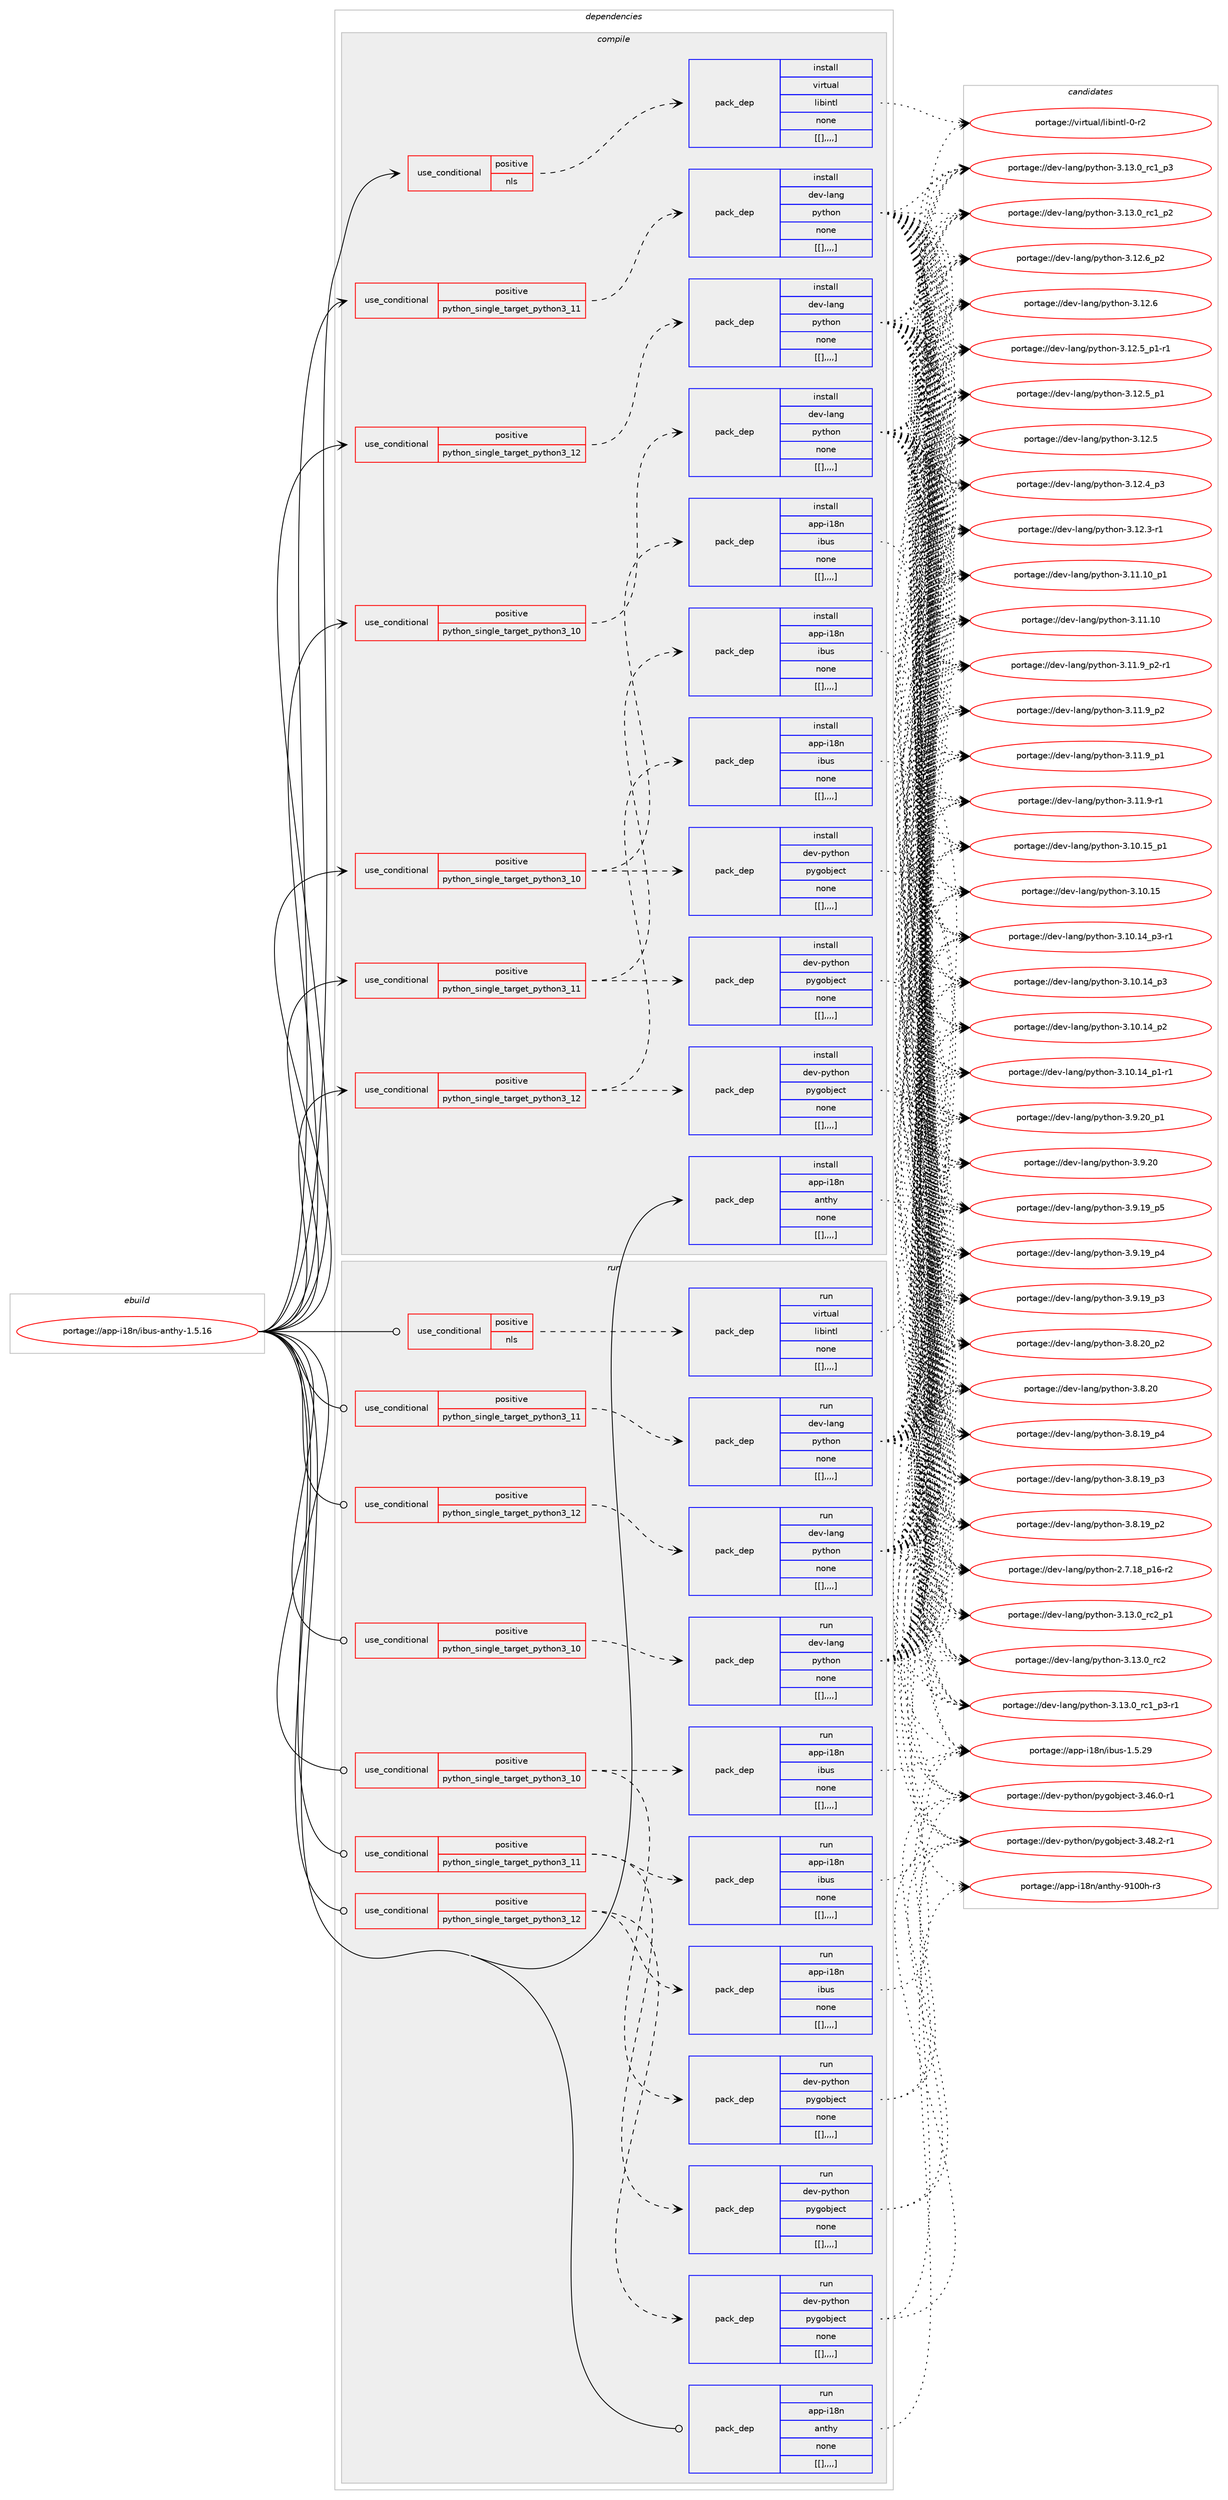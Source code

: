 digraph prolog {

# *************
# Graph options
# *************

newrank=true;
concentrate=true;
compound=true;
graph [rankdir=LR,fontname=Helvetica,fontsize=10,ranksep=1.5];#, ranksep=2.5, nodesep=0.2];
edge  [arrowhead=vee];
node  [fontname=Helvetica,fontsize=10];

# **********
# The ebuild
# **********

subgraph cluster_leftcol {
color=gray;
label=<<i>ebuild</i>>;
id [label="portage://app-i18n/ibus-anthy-1.5.16", color=red, width=4, href="../app-i18n/ibus-anthy-1.5.16.svg"];
}

# ****************
# The dependencies
# ****************

subgraph cluster_midcol {
color=gray;
label=<<i>dependencies</i>>;
subgraph cluster_compile {
fillcolor="#eeeeee";
style=filled;
label=<<i>compile</i>>;
subgraph cond11369 {
dependency38159 [label=<<TABLE BORDER="0" CELLBORDER="1" CELLSPACING="0" CELLPADDING="4"><TR><TD ROWSPAN="3" CELLPADDING="10">use_conditional</TD></TR><TR><TD>positive</TD></TR><TR><TD>nls</TD></TR></TABLE>>, shape=none, color=red];
subgraph pack26418 {
dependency38160 [label=<<TABLE BORDER="0" CELLBORDER="1" CELLSPACING="0" CELLPADDING="4" WIDTH="220"><TR><TD ROWSPAN="6" CELLPADDING="30">pack_dep</TD></TR><TR><TD WIDTH="110">install</TD></TR><TR><TD>virtual</TD></TR><TR><TD>libintl</TD></TR><TR><TD>none</TD></TR><TR><TD>[[],,,,]</TD></TR></TABLE>>, shape=none, color=blue];
}
dependency38159:e -> dependency38160:w [weight=20,style="dashed",arrowhead="vee"];
}
id:e -> dependency38159:w [weight=20,style="solid",arrowhead="vee"];
subgraph cond11370 {
dependency38161 [label=<<TABLE BORDER="0" CELLBORDER="1" CELLSPACING="0" CELLPADDING="4"><TR><TD ROWSPAN="3" CELLPADDING="10">use_conditional</TD></TR><TR><TD>positive</TD></TR><TR><TD>python_single_target_python3_10</TD></TR></TABLE>>, shape=none, color=red];
subgraph pack26419 {
dependency38162 [label=<<TABLE BORDER="0" CELLBORDER="1" CELLSPACING="0" CELLPADDING="4" WIDTH="220"><TR><TD ROWSPAN="6" CELLPADDING="30">pack_dep</TD></TR><TR><TD WIDTH="110">install</TD></TR><TR><TD>app-i18n</TD></TR><TR><TD>ibus</TD></TR><TR><TD>none</TD></TR><TR><TD>[[],,,,]</TD></TR></TABLE>>, shape=none, color=blue];
}
dependency38161:e -> dependency38162:w [weight=20,style="dashed",arrowhead="vee"];
subgraph pack26420 {
dependency38163 [label=<<TABLE BORDER="0" CELLBORDER="1" CELLSPACING="0" CELLPADDING="4" WIDTH="220"><TR><TD ROWSPAN="6" CELLPADDING="30">pack_dep</TD></TR><TR><TD WIDTH="110">install</TD></TR><TR><TD>dev-python</TD></TR><TR><TD>pygobject</TD></TR><TR><TD>none</TD></TR><TR><TD>[[],,,,]</TD></TR></TABLE>>, shape=none, color=blue];
}
dependency38161:e -> dependency38163:w [weight=20,style="dashed",arrowhead="vee"];
}
id:e -> dependency38161:w [weight=20,style="solid",arrowhead="vee"];
subgraph cond11371 {
dependency38164 [label=<<TABLE BORDER="0" CELLBORDER="1" CELLSPACING="0" CELLPADDING="4"><TR><TD ROWSPAN="3" CELLPADDING="10">use_conditional</TD></TR><TR><TD>positive</TD></TR><TR><TD>python_single_target_python3_10</TD></TR></TABLE>>, shape=none, color=red];
subgraph pack26421 {
dependency38165 [label=<<TABLE BORDER="0" CELLBORDER="1" CELLSPACING="0" CELLPADDING="4" WIDTH="220"><TR><TD ROWSPAN="6" CELLPADDING="30">pack_dep</TD></TR><TR><TD WIDTH="110">install</TD></TR><TR><TD>dev-lang</TD></TR><TR><TD>python</TD></TR><TR><TD>none</TD></TR><TR><TD>[[],,,,]</TD></TR></TABLE>>, shape=none, color=blue];
}
dependency38164:e -> dependency38165:w [weight=20,style="dashed",arrowhead="vee"];
}
id:e -> dependency38164:w [weight=20,style="solid",arrowhead="vee"];
subgraph cond11372 {
dependency38166 [label=<<TABLE BORDER="0" CELLBORDER="1" CELLSPACING="0" CELLPADDING="4"><TR><TD ROWSPAN="3" CELLPADDING="10">use_conditional</TD></TR><TR><TD>positive</TD></TR><TR><TD>python_single_target_python3_11</TD></TR></TABLE>>, shape=none, color=red];
subgraph pack26422 {
dependency38167 [label=<<TABLE BORDER="0" CELLBORDER="1" CELLSPACING="0" CELLPADDING="4" WIDTH="220"><TR><TD ROWSPAN="6" CELLPADDING="30">pack_dep</TD></TR><TR><TD WIDTH="110">install</TD></TR><TR><TD>app-i18n</TD></TR><TR><TD>ibus</TD></TR><TR><TD>none</TD></TR><TR><TD>[[],,,,]</TD></TR></TABLE>>, shape=none, color=blue];
}
dependency38166:e -> dependency38167:w [weight=20,style="dashed",arrowhead="vee"];
subgraph pack26423 {
dependency38168 [label=<<TABLE BORDER="0" CELLBORDER="1" CELLSPACING="0" CELLPADDING="4" WIDTH="220"><TR><TD ROWSPAN="6" CELLPADDING="30">pack_dep</TD></TR><TR><TD WIDTH="110">install</TD></TR><TR><TD>dev-python</TD></TR><TR><TD>pygobject</TD></TR><TR><TD>none</TD></TR><TR><TD>[[],,,,]</TD></TR></TABLE>>, shape=none, color=blue];
}
dependency38166:e -> dependency38168:w [weight=20,style="dashed",arrowhead="vee"];
}
id:e -> dependency38166:w [weight=20,style="solid",arrowhead="vee"];
subgraph cond11373 {
dependency38169 [label=<<TABLE BORDER="0" CELLBORDER="1" CELLSPACING="0" CELLPADDING="4"><TR><TD ROWSPAN="3" CELLPADDING="10">use_conditional</TD></TR><TR><TD>positive</TD></TR><TR><TD>python_single_target_python3_11</TD></TR></TABLE>>, shape=none, color=red];
subgraph pack26424 {
dependency38170 [label=<<TABLE BORDER="0" CELLBORDER="1" CELLSPACING="0" CELLPADDING="4" WIDTH="220"><TR><TD ROWSPAN="6" CELLPADDING="30">pack_dep</TD></TR><TR><TD WIDTH="110">install</TD></TR><TR><TD>dev-lang</TD></TR><TR><TD>python</TD></TR><TR><TD>none</TD></TR><TR><TD>[[],,,,]</TD></TR></TABLE>>, shape=none, color=blue];
}
dependency38169:e -> dependency38170:w [weight=20,style="dashed",arrowhead="vee"];
}
id:e -> dependency38169:w [weight=20,style="solid",arrowhead="vee"];
subgraph cond11374 {
dependency38171 [label=<<TABLE BORDER="0" CELLBORDER="1" CELLSPACING="0" CELLPADDING="4"><TR><TD ROWSPAN="3" CELLPADDING="10">use_conditional</TD></TR><TR><TD>positive</TD></TR><TR><TD>python_single_target_python3_12</TD></TR></TABLE>>, shape=none, color=red];
subgraph pack26425 {
dependency38172 [label=<<TABLE BORDER="0" CELLBORDER="1" CELLSPACING="0" CELLPADDING="4" WIDTH="220"><TR><TD ROWSPAN="6" CELLPADDING="30">pack_dep</TD></TR><TR><TD WIDTH="110">install</TD></TR><TR><TD>app-i18n</TD></TR><TR><TD>ibus</TD></TR><TR><TD>none</TD></TR><TR><TD>[[],,,,]</TD></TR></TABLE>>, shape=none, color=blue];
}
dependency38171:e -> dependency38172:w [weight=20,style="dashed",arrowhead="vee"];
subgraph pack26426 {
dependency38173 [label=<<TABLE BORDER="0" CELLBORDER="1" CELLSPACING="0" CELLPADDING="4" WIDTH="220"><TR><TD ROWSPAN="6" CELLPADDING="30">pack_dep</TD></TR><TR><TD WIDTH="110">install</TD></TR><TR><TD>dev-python</TD></TR><TR><TD>pygobject</TD></TR><TR><TD>none</TD></TR><TR><TD>[[],,,,]</TD></TR></TABLE>>, shape=none, color=blue];
}
dependency38171:e -> dependency38173:w [weight=20,style="dashed",arrowhead="vee"];
}
id:e -> dependency38171:w [weight=20,style="solid",arrowhead="vee"];
subgraph cond11375 {
dependency38174 [label=<<TABLE BORDER="0" CELLBORDER="1" CELLSPACING="0" CELLPADDING="4"><TR><TD ROWSPAN="3" CELLPADDING="10">use_conditional</TD></TR><TR><TD>positive</TD></TR><TR><TD>python_single_target_python3_12</TD></TR></TABLE>>, shape=none, color=red];
subgraph pack26427 {
dependency38175 [label=<<TABLE BORDER="0" CELLBORDER="1" CELLSPACING="0" CELLPADDING="4" WIDTH="220"><TR><TD ROWSPAN="6" CELLPADDING="30">pack_dep</TD></TR><TR><TD WIDTH="110">install</TD></TR><TR><TD>dev-lang</TD></TR><TR><TD>python</TD></TR><TR><TD>none</TD></TR><TR><TD>[[],,,,]</TD></TR></TABLE>>, shape=none, color=blue];
}
dependency38174:e -> dependency38175:w [weight=20,style="dashed",arrowhead="vee"];
}
id:e -> dependency38174:w [weight=20,style="solid",arrowhead="vee"];
subgraph pack26428 {
dependency38176 [label=<<TABLE BORDER="0" CELLBORDER="1" CELLSPACING="0" CELLPADDING="4" WIDTH="220"><TR><TD ROWSPAN="6" CELLPADDING="30">pack_dep</TD></TR><TR><TD WIDTH="110">install</TD></TR><TR><TD>app-i18n</TD></TR><TR><TD>anthy</TD></TR><TR><TD>none</TD></TR><TR><TD>[[],,,,]</TD></TR></TABLE>>, shape=none, color=blue];
}
id:e -> dependency38176:w [weight=20,style="solid",arrowhead="vee"];
}
subgraph cluster_compileandrun {
fillcolor="#eeeeee";
style=filled;
label=<<i>compile and run</i>>;
}
subgraph cluster_run {
fillcolor="#eeeeee";
style=filled;
label=<<i>run</i>>;
subgraph cond11376 {
dependency38177 [label=<<TABLE BORDER="0" CELLBORDER="1" CELLSPACING="0" CELLPADDING="4"><TR><TD ROWSPAN="3" CELLPADDING="10">use_conditional</TD></TR><TR><TD>positive</TD></TR><TR><TD>nls</TD></TR></TABLE>>, shape=none, color=red];
subgraph pack26429 {
dependency38178 [label=<<TABLE BORDER="0" CELLBORDER="1" CELLSPACING="0" CELLPADDING="4" WIDTH="220"><TR><TD ROWSPAN="6" CELLPADDING="30">pack_dep</TD></TR><TR><TD WIDTH="110">run</TD></TR><TR><TD>virtual</TD></TR><TR><TD>libintl</TD></TR><TR><TD>none</TD></TR><TR><TD>[[],,,,]</TD></TR></TABLE>>, shape=none, color=blue];
}
dependency38177:e -> dependency38178:w [weight=20,style="dashed",arrowhead="vee"];
}
id:e -> dependency38177:w [weight=20,style="solid",arrowhead="odot"];
subgraph cond11377 {
dependency38179 [label=<<TABLE BORDER="0" CELLBORDER="1" CELLSPACING="0" CELLPADDING="4"><TR><TD ROWSPAN="3" CELLPADDING="10">use_conditional</TD></TR><TR><TD>positive</TD></TR><TR><TD>python_single_target_python3_10</TD></TR></TABLE>>, shape=none, color=red];
subgraph pack26430 {
dependency38180 [label=<<TABLE BORDER="0" CELLBORDER="1" CELLSPACING="0" CELLPADDING="4" WIDTH="220"><TR><TD ROWSPAN="6" CELLPADDING="30">pack_dep</TD></TR><TR><TD WIDTH="110">run</TD></TR><TR><TD>app-i18n</TD></TR><TR><TD>ibus</TD></TR><TR><TD>none</TD></TR><TR><TD>[[],,,,]</TD></TR></TABLE>>, shape=none, color=blue];
}
dependency38179:e -> dependency38180:w [weight=20,style="dashed",arrowhead="vee"];
subgraph pack26431 {
dependency38181 [label=<<TABLE BORDER="0" CELLBORDER="1" CELLSPACING="0" CELLPADDING="4" WIDTH="220"><TR><TD ROWSPAN="6" CELLPADDING="30">pack_dep</TD></TR><TR><TD WIDTH="110">run</TD></TR><TR><TD>dev-python</TD></TR><TR><TD>pygobject</TD></TR><TR><TD>none</TD></TR><TR><TD>[[],,,,]</TD></TR></TABLE>>, shape=none, color=blue];
}
dependency38179:e -> dependency38181:w [weight=20,style="dashed",arrowhead="vee"];
}
id:e -> dependency38179:w [weight=20,style="solid",arrowhead="odot"];
subgraph cond11378 {
dependency38182 [label=<<TABLE BORDER="0" CELLBORDER="1" CELLSPACING="0" CELLPADDING="4"><TR><TD ROWSPAN="3" CELLPADDING="10">use_conditional</TD></TR><TR><TD>positive</TD></TR><TR><TD>python_single_target_python3_10</TD></TR></TABLE>>, shape=none, color=red];
subgraph pack26432 {
dependency38183 [label=<<TABLE BORDER="0" CELLBORDER="1" CELLSPACING="0" CELLPADDING="4" WIDTH="220"><TR><TD ROWSPAN="6" CELLPADDING="30">pack_dep</TD></TR><TR><TD WIDTH="110">run</TD></TR><TR><TD>dev-lang</TD></TR><TR><TD>python</TD></TR><TR><TD>none</TD></TR><TR><TD>[[],,,,]</TD></TR></TABLE>>, shape=none, color=blue];
}
dependency38182:e -> dependency38183:w [weight=20,style="dashed",arrowhead="vee"];
}
id:e -> dependency38182:w [weight=20,style="solid",arrowhead="odot"];
subgraph cond11379 {
dependency38184 [label=<<TABLE BORDER="0" CELLBORDER="1" CELLSPACING="0" CELLPADDING="4"><TR><TD ROWSPAN="3" CELLPADDING="10">use_conditional</TD></TR><TR><TD>positive</TD></TR><TR><TD>python_single_target_python3_11</TD></TR></TABLE>>, shape=none, color=red];
subgraph pack26433 {
dependency38185 [label=<<TABLE BORDER="0" CELLBORDER="1" CELLSPACING="0" CELLPADDING="4" WIDTH="220"><TR><TD ROWSPAN="6" CELLPADDING="30">pack_dep</TD></TR><TR><TD WIDTH="110">run</TD></TR><TR><TD>app-i18n</TD></TR><TR><TD>ibus</TD></TR><TR><TD>none</TD></TR><TR><TD>[[],,,,]</TD></TR></TABLE>>, shape=none, color=blue];
}
dependency38184:e -> dependency38185:w [weight=20,style="dashed",arrowhead="vee"];
subgraph pack26434 {
dependency38186 [label=<<TABLE BORDER="0" CELLBORDER="1" CELLSPACING="0" CELLPADDING="4" WIDTH="220"><TR><TD ROWSPAN="6" CELLPADDING="30">pack_dep</TD></TR><TR><TD WIDTH="110">run</TD></TR><TR><TD>dev-python</TD></TR><TR><TD>pygobject</TD></TR><TR><TD>none</TD></TR><TR><TD>[[],,,,]</TD></TR></TABLE>>, shape=none, color=blue];
}
dependency38184:e -> dependency38186:w [weight=20,style="dashed",arrowhead="vee"];
}
id:e -> dependency38184:w [weight=20,style="solid",arrowhead="odot"];
subgraph cond11380 {
dependency38187 [label=<<TABLE BORDER="0" CELLBORDER="1" CELLSPACING="0" CELLPADDING="4"><TR><TD ROWSPAN="3" CELLPADDING="10">use_conditional</TD></TR><TR><TD>positive</TD></TR><TR><TD>python_single_target_python3_11</TD></TR></TABLE>>, shape=none, color=red];
subgraph pack26435 {
dependency38188 [label=<<TABLE BORDER="0" CELLBORDER="1" CELLSPACING="0" CELLPADDING="4" WIDTH="220"><TR><TD ROWSPAN="6" CELLPADDING="30">pack_dep</TD></TR><TR><TD WIDTH="110">run</TD></TR><TR><TD>dev-lang</TD></TR><TR><TD>python</TD></TR><TR><TD>none</TD></TR><TR><TD>[[],,,,]</TD></TR></TABLE>>, shape=none, color=blue];
}
dependency38187:e -> dependency38188:w [weight=20,style="dashed",arrowhead="vee"];
}
id:e -> dependency38187:w [weight=20,style="solid",arrowhead="odot"];
subgraph cond11381 {
dependency38189 [label=<<TABLE BORDER="0" CELLBORDER="1" CELLSPACING="0" CELLPADDING="4"><TR><TD ROWSPAN="3" CELLPADDING="10">use_conditional</TD></TR><TR><TD>positive</TD></TR><TR><TD>python_single_target_python3_12</TD></TR></TABLE>>, shape=none, color=red];
subgraph pack26436 {
dependency38190 [label=<<TABLE BORDER="0" CELLBORDER="1" CELLSPACING="0" CELLPADDING="4" WIDTH="220"><TR><TD ROWSPAN="6" CELLPADDING="30">pack_dep</TD></TR><TR><TD WIDTH="110">run</TD></TR><TR><TD>app-i18n</TD></TR><TR><TD>ibus</TD></TR><TR><TD>none</TD></TR><TR><TD>[[],,,,]</TD></TR></TABLE>>, shape=none, color=blue];
}
dependency38189:e -> dependency38190:w [weight=20,style="dashed",arrowhead="vee"];
subgraph pack26437 {
dependency38191 [label=<<TABLE BORDER="0" CELLBORDER="1" CELLSPACING="0" CELLPADDING="4" WIDTH="220"><TR><TD ROWSPAN="6" CELLPADDING="30">pack_dep</TD></TR><TR><TD WIDTH="110">run</TD></TR><TR><TD>dev-python</TD></TR><TR><TD>pygobject</TD></TR><TR><TD>none</TD></TR><TR><TD>[[],,,,]</TD></TR></TABLE>>, shape=none, color=blue];
}
dependency38189:e -> dependency38191:w [weight=20,style="dashed",arrowhead="vee"];
}
id:e -> dependency38189:w [weight=20,style="solid",arrowhead="odot"];
subgraph cond11382 {
dependency38192 [label=<<TABLE BORDER="0" CELLBORDER="1" CELLSPACING="0" CELLPADDING="4"><TR><TD ROWSPAN="3" CELLPADDING="10">use_conditional</TD></TR><TR><TD>positive</TD></TR><TR><TD>python_single_target_python3_12</TD></TR></TABLE>>, shape=none, color=red];
subgraph pack26438 {
dependency38193 [label=<<TABLE BORDER="0" CELLBORDER="1" CELLSPACING="0" CELLPADDING="4" WIDTH="220"><TR><TD ROWSPAN="6" CELLPADDING="30">pack_dep</TD></TR><TR><TD WIDTH="110">run</TD></TR><TR><TD>dev-lang</TD></TR><TR><TD>python</TD></TR><TR><TD>none</TD></TR><TR><TD>[[],,,,]</TD></TR></TABLE>>, shape=none, color=blue];
}
dependency38192:e -> dependency38193:w [weight=20,style="dashed",arrowhead="vee"];
}
id:e -> dependency38192:w [weight=20,style="solid",arrowhead="odot"];
subgraph pack26439 {
dependency38194 [label=<<TABLE BORDER="0" CELLBORDER="1" CELLSPACING="0" CELLPADDING="4" WIDTH="220"><TR><TD ROWSPAN="6" CELLPADDING="30">pack_dep</TD></TR><TR><TD WIDTH="110">run</TD></TR><TR><TD>app-i18n</TD></TR><TR><TD>anthy</TD></TR><TR><TD>none</TD></TR><TR><TD>[[],,,,]</TD></TR></TABLE>>, shape=none, color=blue];
}
id:e -> dependency38194:w [weight=20,style="solid",arrowhead="odot"];
}
}

# **************
# The candidates
# **************

subgraph cluster_choices {
rank=same;
color=gray;
label=<<i>candidates</i>>;

subgraph choice26418 {
color=black;
nodesep=1;
choice11810511411611797108471081059810511011610845484511450 [label="portage://virtual/libintl-0-r2", color=red, width=4,href="../virtual/libintl-0-r2.svg"];
dependency38160:e -> choice11810511411611797108471081059810511011610845484511450:w [style=dotted,weight="100"];
}
subgraph choice26419 {
color=black;
nodesep=1;
choice97112112451054956110471059811711545494653465057 [label="portage://app-i18n/ibus-1.5.29", color=red, width=4,href="../app-i18n/ibus-1.5.29.svg"];
dependency38162:e -> choice97112112451054956110471059811711545494653465057:w [style=dotted,weight="100"];
}
subgraph choice26420 {
color=black;
nodesep=1;
choice10010111845112121116104111110471121211031119810610199116455146525646504511449 [label="portage://dev-python/pygobject-3.48.2-r1", color=red, width=4,href="../dev-python/pygobject-3.48.2-r1.svg"];
choice10010111845112121116104111110471121211031119810610199116455146525446484511449 [label="portage://dev-python/pygobject-3.46.0-r1", color=red, width=4,href="../dev-python/pygobject-3.46.0-r1.svg"];
dependency38163:e -> choice10010111845112121116104111110471121211031119810610199116455146525646504511449:w [style=dotted,weight="100"];
dependency38163:e -> choice10010111845112121116104111110471121211031119810610199116455146525446484511449:w [style=dotted,weight="100"];
}
subgraph choice26421 {
color=black;
nodesep=1;
choice100101118451089711010347112121116104111110455146495146489511499509511249 [label="portage://dev-lang/python-3.13.0_rc2_p1", color=red, width=4,href="../dev-lang/python-3.13.0_rc2_p1.svg"];
choice10010111845108971101034711212111610411111045514649514648951149950 [label="portage://dev-lang/python-3.13.0_rc2", color=red, width=4,href="../dev-lang/python-3.13.0_rc2.svg"];
choice1001011184510897110103471121211161041111104551464951464895114994995112514511449 [label="portage://dev-lang/python-3.13.0_rc1_p3-r1", color=red, width=4,href="../dev-lang/python-3.13.0_rc1_p3-r1.svg"];
choice100101118451089711010347112121116104111110455146495146489511499499511251 [label="portage://dev-lang/python-3.13.0_rc1_p3", color=red, width=4,href="../dev-lang/python-3.13.0_rc1_p3.svg"];
choice100101118451089711010347112121116104111110455146495146489511499499511250 [label="portage://dev-lang/python-3.13.0_rc1_p2", color=red, width=4,href="../dev-lang/python-3.13.0_rc1_p2.svg"];
choice100101118451089711010347112121116104111110455146495046549511250 [label="portage://dev-lang/python-3.12.6_p2", color=red, width=4,href="../dev-lang/python-3.12.6_p2.svg"];
choice10010111845108971101034711212111610411111045514649504654 [label="portage://dev-lang/python-3.12.6", color=red, width=4,href="../dev-lang/python-3.12.6.svg"];
choice1001011184510897110103471121211161041111104551464950465395112494511449 [label="portage://dev-lang/python-3.12.5_p1-r1", color=red, width=4,href="../dev-lang/python-3.12.5_p1-r1.svg"];
choice100101118451089711010347112121116104111110455146495046539511249 [label="portage://dev-lang/python-3.12.5_p1", color=red, width=4,href="../dev-lang/python-3.12.5_p1.svg"];
choice10010111845108971101034711212111610411111045514649504653 [label="portage://dev-lang/python-3.12.5", color=red, width=4,href="../dev-lang/python-3.12.5.svg"];
choice100101118451089711010347112121116104111110455146495046529511251 [label="portage://dev-lang/python-3.12.4_p3", color=red, width=4,href="../dev-lang/python-3.12.4_p3.svg"];
choice100101118451089711010347112121116104111110455146495046514511449 [label="portage://dev-lang/python-3.12.3-r1", color=red, width=4,href="../dev-lang/python-3.12.3-r1.svg"];
choice10010111845108971101034711212111610411111045514649494649489511249 [label="portage://dev-lang/python-3.11.10_p1", color=red, width=4,href="../dev-lang/python-3.11.10_p1.svg"];
choice1001011184510897110103471121211161041111104551464949464948 [label="portage://dev-lang/python-3.11.10", color=red, width=4,href="../dev-lang/python-3.11.10.svg"];
choice1001011184510897110103471121211161041111104551464949465795112504511449 [label="portage://dev-lang/python-3.11.9_p2-r1", color=red, width=4,href="../dev-lang/python-3.11.9_p2-r1.svg"];
choice100101118451089711010347112121116104111110455146494946579511250 [label="portage://dev-lang/python-3.11.9_p2", color=red, width=4,href="../dev-lang/python-3.11.9_p2.svg"];
choice100101118451089711010347112121116104111110455146494946579511249 [label="portage://dev-lang/python-3.11.9_p1", color=red, width=4,href="../dev-lang/python-3.11.9_p1.svg"];
choice100101118451089711010347112121116104111110455146494946574511449 [label="portage://dev-lang/python-3.11.9-r1", color=red, width=4,href="../dev-lang/python-3.11.9-r1.svg"];
choice10010111845108971101034711212111610411111045514649484649539511249 [label="portage://dev-lang/python-3.10.15_p1", color=red, width=4,href="../dev-lang/python-3.10.15_p1.svg"];
choice1001011184510897110103471121211161041111104551464948464953 [label="portage://dev-lang/python-3.10.15", color=red, width=4,href="../dev-lang/python-3.10.15.svg"];
choice100101118451089711010347112121116104111110455146494846495295112514511449 [label="portage://dev-lang/python-3.10.14_p3-r1", color=red, width=4,href="../dev-lang/python-3.10.14_p3-r1.svg"];
choice10010111845108971101034711212111610411111045514649484649529511251 [label="portage://dev-lang/python-3.10.14_p3", color=red, width=4,href="../dev-lang/python-3.10.14_p3.svg"];
choice10010111845108971101034711212111610411111045514649484649529511250 [label="portage://dev-lang/python-3.10.14_p2", color=red, width=4,href="../dev-lang/python-3.10.14_p2.svg"];
choice100101118451089711010347112121116104111110455146494846495295112494511449 [label="portage://dev-lang/python-3.10.14_p1-r1", color=red, width=4,href="../dev-lang/python-3.10.14_p1-r1.svg"];
choice100101118451089711010347112121116104111110455146574650489511249 [label="portage://dev-lang/python-3.9.20_p1", color=red, width=4,href="../dev-lang/python-3.9.20_p1.svg"];
choice10010111845108971101034711212111610411111045514657465048 [label="portage://dev-lang/python-3.9.20", color=red, width=4,href="../dev-lang/python-3.9.20.svg"];
choice100101118451089711010347112121116104111110455146574649579511253 [label="portage://dev-lang/python-3.9.19_p5", color=red, width=4,href="../dev-lang/python-3.9.19_p5.svg"];
choice100101118451089711010347112121116104111110455146574649579511252 [label="portage://dev-lang/python-3.9.19_p4", color=red, width=4,href="../dev-lang/python-3.9.19_p4.svg"];
choice100101118451089711010347112121116104111110455146574649579511251 [label="portage://dev-lang/python-3.9.19_p3", color=red, width=4,href="../dev-lang/python-3.9.19_p3.svg"];
choice100101118451089711010347112121116104111110455146564650489511250 [label="portage://dev-lang/python-3.8.20_p2", color=red, width=4,href="../dev-lang/python-3.8.20_p2.svg"];
choice10010111845108971101034711212111610411111045514656465048 [label="portage://dev-lang/python-3.8.20", color=red, width=4,href="../dev-lang/python-3.8.20.svg"];
choice100101118451089711010347112121116104111110455146564649579511252 [label="portage://dev-lang/python-3.8.19_p4", color=red, width=4,href="../dev-lang/python-3.8.19_p4.svg"];
choice100101118451089711010347112121116104111110455146564649579511251 [label="portage://dev-lang/python-3.8.19_p3", color=red, width=4,href="../dev-lang/python-3.8.19_p3.svg"];
choice100101118451089711010347112121116104111110455146564649579511250 [label="portage://dev-lang/python-3.8.19_p2", color=red, width=4,href="../dev-lang/python-3.8.19_p2.svg"];
choice100101118451089711010347112121116104111110455046554649569511249544511450 [label="portage://dev-lang/python-2.7.18_p16-r2", color=red, width=4,href="../dev-lang/python-2.7.18_p16-r2.svg"];
dependency38165:e -> choice100101118451089711010347112121116104111110455146495146489511499509511249:w [style=dotted,weight="100"];
dependency38165:e -> choice10010111845108971101034711212111610411111045514649514648951149950:w [style=dotted,weight="100"];
dependency38165:e -> choice1001011184510897110103471121211161041111104551464951464895114994995112514511449:w [style=dotted,weight="100"];
dependency38165:e -> choice100101118451089711010347112121116104111110455146495146489511499499511251:w [style=dotted,weight="100"];
dependency38165:e -> choice100101118451089711010347112121116104111110455146495146489511499499511250:w [style=dotted,weight="100"];
dependency38165:e -> choice100101118451089711010347112121116104111110455146495046549511250:w [style=dotted,weight="100"];
dependency38165:e -> choice10010111845108971101034711212111610411111045514649504654:w [style=dotted,weight="100"];
dependency38165:e -> choice1001011184510897110103471121211161041111104551464950465395112494511449:w [style=dotted,weight="100"];
dependency38165:e -> choice100101118451089711010347112121116104111110455146495046539511249:w [style=dotted,weight="100"];
dependency38165:e -> choice10010111845108971101034711212111610411111045514649504653:w [style=dotted,weight="100"];
dependency38165:e -> choice100101118451089711010347112121116104111110455146495046529511251:w [style=dotted,weight="100"];
dependency38165:e -> choice100101118451089711010347112121116104111110455146495046514511449:w [style=dotted,weight="100"];
dependency38165:e -> choice10010111845108971101034711212111610411111045514649494649489511249:w [style=dotted,weight="100"];
dependency38165:e -> choice1001011184510897110103471121211161041111104551464949464948:w [style=dotted,weight="100"];
dependency38165:e -> choice1001011184510897110103471121211161041111104551464949465795112504511449:w [style=dotted,weight="100"];
dependency38165:e -> choice100101118451089711010347112121116104111110455146494946579511250:w [style=dotted,weight="100"];
dependency38165:e -> choice100101118451089711010347112121116104111110455146494946579511249:w [style=dotted,weight="100"];
dependency38165:e -> choice100101118451089711010347112121116104111110455146494946574511449:w [style=dotted,weight="100"];
dependency38165:e -> choice10010111845108971101034711212111610411111045514649484649539511249:w [style=dotted,weight="100"];
dependency38165:e -> choice1001011184510897110103471121211161041111104551464948464953:w [style=dotted,weight="100"];
dependency38165:e -> choice100101118451089711010347112121116104111110455146494846495295112514511449:w [style=dotted,weight="100"];
dependency38165:e -> choice10010111845108971101034711212111610411111045514649484649529511251:w [style=dotted,weight="100"];
dependency38165:e -> choice10010111845108971101034711212111610411111045514649484649529511250:w [style=dotted,weight="100"];
dependency38165:e -> choice100101118451089711010347112121116104111110455146494846495295112494511449:w [style=dotted,weight="100"];
dependency38165:e -> choice100101118451089711010347112121116104111110455146574650489511249:w [style=dotted,weight="100"];
dependency38165:e -> choice10010111845108971101034711212111610411111045514657465048:w [style=dotted,weight="100"];
dependency38165:e -> choice100101118451089711010347112121116104111110455146574649579511253:w [style=dotted,weight="100"];
dependency38165:e -> choice100101118451089711010347112121116104111110455146574649579511252:w [style=dotted,weight="100"];
dependency38165:e -> choice100101118451089711010347112121116104111110455146574649579511251:w [style=dotted,weight="100"];
dependency38165:e -> choice100101118451089711010347112121116104111110455146564650489511250:w [style=dotted,weight="100"];
dependency38165:e -> choice10010111845108971101034711212111610411111045514656465048:w [style=dotted,weight="100"];
dependency38165:e -> choice100101118451089711010347112121116104111110455146564649579511252:w [style=dotted,weight="100"];
dependency38165:e -> choice100101118451089711010347112121116104111110455146564649579511251:w [style=dotted,weight="100"];
dependency38165:e -> choice100101118451089711010347112121116104111110455146564649579511250:w [style=dotted,weight="100"];
dependency38165:e -> choice100101118451089711010347112121116104111110455046554649569511249544511450:w [style=dotted,weight="100"];
}
subgraph choice26422 {
color=black;
nodesep=1;
choice97112112451054956110471059811711545494653465057 [label="portage://app-i18n/ibus-1.5.29", color=red, width=4,href="../app-i18n/ibus-1.5.29.svg"];
dependency38167:e -> choice97112112451054956110471059811711545494653465057:w [style=dotted,weight="100"];
}
subgraph choice26423 {
color=black;
nodesep=1;
choice10010111845112121116104111110471121211031119810610199116455146525646504511449 [label="portage://dev-python/pygobject-3.48.2-r1", color=red, width=4,href="../dev-python/pygobject-3.48.2-r1.svg"];
choice10010111845112121116104111110471121211031119810610199116455146525446484511449 [label="portage://dev-python/pygobject-3.46.0-r1", color=red, width=4,href="../dev-python/pygobject-3.46.0-r1.svg"];
dependency38168:e -> choice10010111845112121116104111110471121211031119810610199116455146525646504511449:w [style=dotted,weight="100"];
dependency38168:e -> choice10010111845112121116104111110471121211031119810610199116455146525446484511449:w [style=dotted,weight="100"];
}
subgraph choice26424 {
color=black;
nodesep=1;
choice100101118451089711010347112121116104111110455146495146489511499509511249 [label="portage://dev-lang/python-3.13.0_rc2_p1", color=red, width=4,href="../dev-lang/python-3.13.0_rc2_p1.svg"];
choice10010111845108971101034711212111610411111045514649514648951149950 [label="portage://dev-lang/python-3.13.0_rc2", color=red, width=4,href="../dev-lang/python-3.13.0_rc2.svg"];
choice1001011184510897110103471121211161041111104551464951464895114994995112514511449 [label="portage://dev-lang/python-3.13.0_rc1_p3-r1", color=red, width=4,href="../dev-lang/python-3.13.0_rc1_p3-r1.svg"];
choice100101118451089711010347112121116104111110455146495146489511499499511251 [label="portage://dev-lang/python-3.13.0_rc1_p3", color=red, width=4,href="../dev-lang/python-3.13.0_rc1_p3.svg"];
choice100101118451089711010347112121116104111110455146495146489511499499511250 [label="portage://dev-lang/python-3.13.0_rc1_p2", color=red, width=4,href="../dev-lang/python-3.13.0_rc1_p2.svg"];
choice100101118451089711010347112121116104111110455146495046549511250 [label="portage://dev-lang/python-3.12.6_p2", color=red, width=4,href="../dev-lang/python-3.12.6_p2.svg"];
choice10010111845108971101034711212111610411111045514649504654 [label="portage://dev-lang/python-3.12.6", color=red, width=4,href="../dev-lang/python-3.12.6.svg"];
choice1001011184510897110103471121211161041111104551464950465395112494511449 [label="portage://dev-lang/python-3.12.5_p1-r1", color=red, width=4,href="../dev-lang/python-3.12.5_p1-r1.svg"];
choice100101118451089711010347112121116104111110455146495046539511249 [label="portage://dev-lang/python-3.12.5_p1", color=red, width=4,href="../dev-lang/python-3.12.5_p1.svg"];
choice10010111845108971101034711212111610411111045514649504653 [label="portage://dev-lang/python-3.12.5", color=red, width=4,href="../dev-lang/python-3.12.5.svg"];
choice100101118451089711010347112121116104111110455146495046529511251 [label="portage://dev-lang/python-3.12.4_p3", color=red, width=4,href="../dev-lang/python-3.12.4_p3.svg"];
choice100101118451089711010347112121116104111110455146495046514511449 [label="portage://dev-lang/python-3.12.3-r1", color=red, width=4,href="../dev-lang/python-3.12.3-r1.svg"];
choice10010111845108971101034711212111610411111045514649494649489511249 [label="portage://dev-lang/python-3.11.10_p1", color=red, width=4,href="../dev-lang/python-3.11.10_p1.svg"];
choice1001011184510897110103471121211161041111104551464949464948 [label="portage://dev-lang/python-3.11.10", color=red, width=4,href="../dev-lang/python-3.11.10.svg"];
choice1001011184510897110103471121211161041111104551464949465795112504511449 [label="portage://dev-lang/python-3.11.9_p2-r1", color=red, width=4,href="../dev-lang/python-3.11.9_p2-r1.svg"];
choice100101118451089711010347112121116104111110455146494946579511250 [label="portage://dev-lang/python-3.11.9_p2", color=red, width=4,href="../dev-lang/python-3.11.9_p2.svg"];
choice100101118451089711010347112121116104111110455146494946579511249 [label="portage://dev-lang/python-3.11.9_p1", color=red, width=4,href="../dev-lang/python-3.11.9_p1.svg"];
choice100101118451089711010347112121116104111110455146494946574511449 [label="portage://dev-lang/python-3.11.9-r1", color=red, width=4,href="../dev-lang/python-3.11.9-r1.svg"];
choice10010111845108971101034711212111610411111045514649484649539511249 [label="portage://dev-lang/python-3.10.15_p1", color=red, width=4,href="../dev-lang/python-3.10.15_p1.svg"];
choice1001011184510897110103471121211161041111104551464948464953 [label="portage://dev-lang/python-3.10.15", color=red, width=4,href="../dev-lang/python-3.10.15.svg"];
choice100101118451089711010347112121116104111110455146494846495295112514511449 [label="portage://dev-lang/python-3.10.14_p3-r1", color=red, width=4,href="../dev-lang/python-3.10.14_p3-r1.svg"];
choice10010111845108971101034711212111610411111045514649484649529511251 [label="portage://dev-lang/python-3.10.14_p3", color=red, width=4,href="../dev-lang/python-3.10.14_p3.svg"];
choice10010111845108971101034711212111610411111045514649484649529511250 [label="portage://dev-lang/python-3.10.14_p2", color=red, width=4,href="../dev-lang/python-3.10.14_p2.svg"];
choice100101118451089711010347112121116104111110455146494846495295112494511449 [label="portage://dev-lang/python-3.10.14_p1-r1", color=red, width=4,href="../dev-lang/python-3.10.14_p1-r1.svg"];
choice100101118451089711010347112121116104111110455146574650489511249 [label="portage://dev-lang/python-3.9.20_p1", color=red, width=4,href="../dev-lang/python-3.9.20_p1.svg"];
choice10010111845108971101034711212111610411111045514657465048 [label="portage://dev-lang/python-3.9.20", color=red, width=4,href="../dev-lang/python-3.9.20.svg"];
choice100101118451089711010347112121116104111110455146574649579511253 [label="portage://dev-lang/python-3.9.19_p5", color=red, width=4,href="../dev-lang/python-3.9.19_p5.svg"];
choice100101118451089711010347112121116104111110455146574649579511252 [label="portage://dev-lang/python-3.9.19_p4", color=red, width=4,href="../dev-lang/python-3.9.19_p4.svg"];
choice100101118451089711010347112121116104111110455146574649579511251 [label="portage://dev-lang/python-3.9.19_p3", color=red, width=4,href="../dev-lang/python-3.9.19_p3.svg"];
choice100101118451089711010347112121116104111110455146564650489511250 [label="portage://dev-lang/python-3.8.20_p2", color=red, width=4,href="../dev-lang/python-3.8.20_p2.svg"];
choice10010111845108971101034711212111610411111045514656465048 [label="portage://dev-lang/python-3.8.20", color=red, width=4,href="../dev-lang/python-3.8.20.svg"];
choice100101118451089711010347112121116104111110455146564649579511252 [label="portage://dev-lang/python-3.8.19_p4", color=red, width=4,href="../dev-lang/python-3.8.19_p4.svg"];
choice100101118451089711010347112121116104111110455146564649579511251 [label="portage://dev-lang/python-3.8.19_p3", color=red, width=4,href="../dev-lang/python-3.8.19_p3.svg"];
choice100101118451089711010347112121116104111110455146564649579511250 [label="portage://dev-lang/python-3.8.19_p2", color=red, width=4,href="../dev-lang/python-3.8.19_p2.svg"];
choice100101118451089711010347112121116104111110455046554649569511249544511450 [label="portage://dev-lang/python-2.7.18_p16-r2", color=red, width=4,href="../dev-lang/python-2.7.18_p16-r2.svg"];
dependency38170:e -> choice100101118451089711010347112121116104111110455146495146489511499509511249:w [style=dotted,weight="100"];
dependency38170:e -> choice10010111845108971101034711212111610411111045514649514648951149950:w [style=dotted,weight="100"];
dependency38170:e -> choice1001011184510897110103471121211161041111104551464951464895114994995112514511449:w [style=dotted,weight="100"];
dependency38170:e -> choice100101118451089711010347112121116104111110455146495146489511499499511251:w [style=dotted,weight="100"];
dependency38170:e -> choice100101118451089711010347112121116104111110455146495146489511499499511250:w [style=dotted,weight="100"];
dependency38170:e -> choice100101118451089711010347112121116104111110455146495046549511250:w [style=dotted,weight="100"];
dependency38170:e -> choice10010111845108971101034711212111610411111045514649504654:w [style=dotted,weight="100"];
dependency38170:e -> choice1001011184510897110103471121211161041111104551464950465395112494511449:w [style=dotted,weight="100"];
dependency38170:e -> choice100101118451089711010347112121116104111110455146495046539511249:w [style=dotted,weight="100"];
dependency38170:e -> choice10010111845108971101034711212111610411111045514649504653:w [style=dotted,weight="100"];
dependency38170:e -> choice100101118451089711010347112121116104111110455146495046529511251:w [style=dotted,weight="100"];
dependency38170:e -> choice100101118451089711010347112121116104111110455146495046514511449:w [style=dotted,weight="100"];
dependency38170:e -> choice10010111845108971101034711212111610411111045514649494649489511249:w [style=dotted,weight="100"];
dependency38170:e -> choice1001011184510897110103471121211161041111104551464949464948:w [style=dotted,weight="100"];
dependency38170:e -> choice1001011184510897110103471121211161041111104551464949465795112504511449:w [style=dotted,weight="100"];
dependency38170:e -> choice100101118451089711010347112121116104111110455146494946579511250:w [style=dotted,weight="100"];
dependency38170:e -> choice100101118451089711010347112121116104111110455146494946579511249:w [style=dotted,weight="100"];
dependency38170:e -> choice100101118451089711010347112121116104111110455146494946574511449:w [style=dotted,weight="100"];
dependency38170:e -> choice10010111845108971101034711212111610411111045514649484649539511249:w [style=dotted,weight="100"];
dependency38170:e -> choice1001011184510897110103471121211161041111104551464948464953:w [style=dotted,weight="100"];
dependency38170:e -> choice100101118451089711010347112121116104111110455146494846495295112514511449:w [style=dotted,weight="100"];
dependency38170:e -> choice10010111845108971101034711212111610411111045514649484649529511251:w [style=dotted,weight="100"];
dependency38170:e -> choice10010111845108971101034711212111610411111045514649484649529511250:w [style=dotted,weight="100"];
dependency38170:e -> choice100101118451089711010347112121116104111110455146494846495295112494511449:w [style=dotted,weight="100"];
dependency38170:e -> choice100101118451089711010347112121116104111110455146574650489511249:w [style=dotted,weight="100"];
dependency38170:e -> choice10010111845108971101034711212111610411111045514657465048:w [style=dotted,weight="100"];
dependency38170:e -> choice100101118451089711010347112121116104111110455146574649579511253:w [style=dotted,weight="100"];
dependency38170:e -> choice100101118451089711010347112121116104111110455146574649579511252:w [style=dotted,weight="100"];
dependency38170:e -> choice100101118451089711010347112121116104111110455146574649579511251:w [style=dotted,weight="100"];
dependency38170:e -> choice100101118451089711010347112121116104111110455146564650489511250:w [style=dotted,weight="100"];
dependency38170:e -> choice10010111845108971101034711212111610411111045514656465048:w [style=dotted,weight="100"];
dependency38170:e -> choice100101118451089711010347112121116104111110455146564649579511252:w [style=dotted,weight="100"];
dependency38170:e -> choice100101118451089711010347112121116104111110455146564649579511251:w [style=dotted,weight="100"];
dependency38170:e -> choice100101118451089711010347112121116104111110455146564649579511250:w [style=dotted,weight="100"];
dependency38170:e -> choice100101118451089711010347112121116104111110455046554649569511249544511450:w [style=dotted,weight="100"];
}
subgraph choice26425 {
color=black;
nodesep=1;
choice97112112451054956110471059811711545494653465057 [label="portage://app-i18n/ibus-1.5.29", color=red, width=4,href="../app-i18n/ibus-1.5.29.svg"];
dependency38172:e -> choice97112112451054956110471059811711545494653465057:w [style=dotted,weight="100"];
}
subgraph choice26426 {
color=black;
nodesep=1;
choice10010111845112121116104111110471121211031119810610199116455146525646504511449 [label="portage://dev-python/pygobject-3.48.2-r1", color=red, width=4,href="../dev-python/pygobject-3.48.2-r1.svg"];
choice10010111845112121116104111110471121211031119810610199116455146525446484511449 [label="portage://dev-python/pygobject-3.46.0-r1", color=red, width=4,href="../dev-python/pygobject-3.46.0-r1.svg"];
dependency38173:e -> choice10010111845112121116104111110471121211031119810610199116455146525646504511449:w [style=dotted,weight="100"];
dependency38173:e -> choice10010111845112121116104111110471121211031119810610199116455146525446484511449:w [style=dotted,weight="100"];
}
subgraph choice26427 {
color=black;
nodesep=1;
choice100101118451089711010347112121116104111110455146495146489511499509511249 [label="portage://dev-lang/python-3.13.0_rc2_p1", color=red, width=4,href="../dev-lang/python-3.13.0_rc2_p1.svg"];
choice10010111845108971101034711212111610411111045514649514648951149950 [label="portage://dev-lang/python-3.13.0_rc2", color=red, width=4,href="../dev-lang/python-3.13.0_rc2.svg"];
choice1001011184510897110103471121211161041111104551464951464895114994995112514511449 [label="portage://dev-lang/python-3.13.0_rc1_p3-r1", color=red, width=4,href="../dev-lang/python-3.13.0_rc1_p3-r1.svg"];
choice100101118451089711010347112121116104111110455146495146489511499499511251 [label="portage://dev-lang/python-3.13.0_rc1_p3", color=red, width=4,href="../dev-lang/python-3.13.0_rc1_p3.svg"];
choice100101118451089711010347112121116104111110455146495146489511499499511250 [label="portage://dev-lang/python-3.13.0_rc1_p2", color=red, width=4,href="../dev-lang/python-3.13.0_rc1_p2.svg"];
choice100101118451089711010347112121116104111110455146495046549511250 [label="portage://dev-lang/python-3.12.6_p2", color=red, width=4,href="../dev-lang/python-3.12.6_p2.svg"];
choice10010111845108971101034711212111610411111045514649504654 [label="portage://dev-lang/python-3.12.6", color=red, width=4,href="../dev-lang/python-3.12.6.svg"];
choice1001011184510897110103471121211161041111104551464950465395112494511449 [label="portage://dev-lang/python-3.12.5_p1-r1", color=red, width=4,href="../dev-lang/python-3.12.5_p1-r1.svg"];
choice100101118451089711010347112121116104111110455146495046539511249 [label="portage://dev-lang/python-3.12.5_p1", color=red, width=4,href="../dev-lang/python-3.12.5_p1.svg"];
choice10010111845108971101034711212111610411111045514649504653 [label="portage://dev-lang/python-3.12.5", color=red, width=4,href="../dev-lang/python-3.12.5.svg"];
choice100101118451089711010347112121116104111110455146495046529511251 [label="portage://dev-lang/python-3.12.4_p3", color=red, width=4,href="../dev-lang/python-3.12.4_p3.svg"];
choice100101118451089711010347112121116104111110455146495046514511449 [label="portage://dev-lang/python-3.12.3-r1", color=red, width=4,href="../dev-lang/python-3.12.3-r1.svg"];
choice10010111845108971101034711212111610411111045514649494649489511249 [label="portage://dev-lang/python-3.11.10_p1", color=red, width=4,href="../dev-lang/python-3.11.10_p1.svg"];
choice1001011184510897110103471121211161041111104551464949464948 [label="portage://dev-lang/python-3.11.10", color=red, width=4,href="../dev-lang/python-3.11.10.svg"];
choice1001011184510897110103471121211161041111104551464949465795112504511449 [label="portage://dev-lang/python-3.11.9_p2-r1", color=red, width=4,href="../dev-lang/python-3.11.9_p2-r1.svg"];
choice100101118451089711010347112121116104111110455146494946579511250 [label="portage://dev-lang/python-3.11.9_p2", color=red, width=4,href="../dev-lang/python-3.11.9_p2.svg"];
choice100101118451089711010347112121116104111110455146494946579511249 [label="portage://dev-lang/python-3.11.9_p1", color=red, width=4,href="../dev-lang/python-3.11.9_p1.svg"];
choice100101118451089711010347112121116104111110455146494946574511449 [label="portage://dev-lang/python-3.11.9-r1", color=red, width=4,href="../dev-lang/python-3.11.9-r1.svg"];
choice10010111845108971101034711212111610411111045514649484649539511249 [label="portage://dev-lang/python-3.10.15_p1", color=red, width=4,href="../dev-lang/python-3.10.15_p1.svg"];
choice1001011184510897110103471121211161041111104551464948464953 [label="portage://dev-lang/python-3.10.15", color=red, width=4,href="../dev-lang/python-3.10.15.svg"];
choice100101118451089711010347112121116104111110455146494846495295112514511449 [label="portage://dev-lang/python-3.10.14_p3-r1", color=red, width=4,href="../dev-lang/python-3.10.14_p3-r1.svg"];
choice10010111845108971101034711212111610411111045514649484649529511251 [label="portage://dev-lang/python-3.10.14_p3", color=red, width=4,href="../dev-lang/python-3.10.14_p3.svg"];
choice10010111845108971101034711212111610411111045514649484649529511250 [label="portage://dev-lang/python-3.10.14_p2", color=red, width=4,href="../dev-lang/python-3.10.14_p2.svg"];
choice100101118451089711010347112121116104111110455146494846495295112494511449 [label="portage://dev-lang/python-3.10.14_p1-r1", color=red, width=4,href="../dev-lang/python-3.10.14_p1-r1.svg"];
choice100101118451089711010347112121116104111110455146574650489511249 [label="portage://dev-lang/python-3.9.20_p1", color=red, width=4,href="../dev-lang/python-3.9.20_p1.svg"];
choice10010111845108971101034711212111610411111045514657465048 [label="portage://dev-lang/python-3.9.20", color=red, width=4,href="../dev-lang/python-3.9.20.svg"];
choice100101118451089711010347112121116104111110455146574649579511253 [label="portage://dev-lang/python-3.9.19_p5", color=red, width=4,href="../dev-lang/python-3.9.19_p5.svg"];
choice100101118451089711010347112121116104111110455146574649579511252 [label="portage://dev-lang/python-3.9.19_p4", color=red, width=4,href="../dev-lang/python-3.9.19_p4.svg"];
choice100101118451089711010347112121116104111110455146574649579511251 [label="portage://dev-lang/python-3.9.19_p3", color=red, width=4,href="../dev-lang/python-3.9.19_p3.svg"];
choice100101118451089711010347112121116104111110455146564650489511250 [label="portage://dev-lang/python-3.8.20_p2", color=red, width=4,href="../dev-lang/python-3.8.20_p2.svg"];
choice10010111845108971101034711212111610411111045514656465048 [label="portage://dev-lang/python-3.8.20", color=red, width=4,href="../dev-lang/python-3.8.20.svg"];
choice100101118451089711010347112121116104111110455146564649579511252 [label="portage://dev-lang/python-3.8.19_p4", color=red, width=4,href="../dev-lang/python-3.8.19_p4.svg"];
choice100101118451089711010347112121116104111110455146564649579511251 [label="portage://dev-lang/python-3.8.19_p3", color=red, width=4,href="../dev-lang/python-3.8.19_p3.svg"];
choice100101118451089711010347112121116104111110455146564649579511250 [label="portage://dev-lang/python-3.8.19_p2", color=red, width=4,href="../dev-lang/python-3.8.19_p2.svg"];
choice100101118451089711010347112121116104111110455046554649569511249544511450 [label="portage://dev-lang/python-2.7.18_p16-r2", color=red, width=4,href="../dev-lang/python-2.7.18_p16-r2.svg"];
dependency38175:e -> choice100101118451089711010347112121116104111110455146495146489511499509511249:w [style=dotted,weight="100"];
dependency38175:e -> choice10010111845108971101034711212111610411111045514649514648951149950:w [style=dotted,weight="100"];
dependency38175:e -> choice1001011184510897110103471121211161041111104551464951464895114994995112514511449:w [style=dotted,weight="100"];
dependency38175:e -> choice100101118451089711010347112121116104111110455146495146489511499499511251:w [style=dotted,weight="100"];
dependency38175:e -> choice100101118451089711010347112121116104111110455146495146489511499499511250:w [style=dotted,weight="100"];
dependency38175:e -> choice100101118451089711010347112121116104111110455146495046549511250:w [style=dotted,weight="100"];
dependency38175:e -> choice10010111845108971101034711212111610411111045514649504654:w [style=dotted,weight="100"];
dependency38175:e -> choice1001011184510897110103471121211161041111104551464950465395112494511449:w [style=dotted,weight="100"];
dependency38175:e -> choice100101118451089711010347112121116104111110455146495046539511249:w [style=dotted,weight="100"];
dependency38175:e -> choice10010111845108971101034711212111610411111045514649504653:w [style=dotted,weight="100"];
dependency38175:e -> choice100101118451089711010347112121116104111110455146495046529511251:w [style=dotted,weight="100"];
dependency38175:e -> choice100101118451089711010347112121116104111110455146495046514511449:w [style=dotted,weight="100"];
dependency38175:e -> choice10010111845108971101034711212111610411111045514649494649489511249:w [style=dotted,weight="100"];
dependency38175:e -> choice1001011184510897110103471121211161041111104551464949464948:w [style=dotted,weight="100"];
dependency38175:e -> choice1001011184510897110103471121211161041111104551464949465795112504511449:w [style=dotted,weight="100"];
dependency38175:e -> choice100101118451089711010347112121116104111110455146494946579511250:w [style=dotted,weight="100"];
dependency38175:e -> choice100101118451089711010347112121116104111110455146494946579511249:w [style=dotted,weight="100"];
dependency38175:e -> choice100101118451089711010347112121116104111110455146494946574511449:w [style=dotted,weight="100"];
dependency38175:e -> choice10010111845108971101034711212111610411111045514649484649539511249:w [style=dotted,weight="100"];
dependency38175:e -> choice1001011184510897110103471121211161041111104551464948464953:w [style=dotted,weight="100"];
dependency38175:e -> choice100101118451089711010347112121116104111110455146494846495295112514511449:w [style=dotted,weight="100"];
dependency38175:e -> choice10010111845108971101034711212111610411111045514649484649529511251:w [style=dotted,weight="100"];
dependency38175:e -> choice10010111845108971101034711212111610411111045514649484649529511250:w [style=dotted,weight="100"];
dependency38175:e -> choice100101118451089711010347112121116104111110455146494846495295112494511449:w [style=dotted,weight="100"];
dependency38175:e -> choice100101118451089711010347112121116104111110455146574650489511249:w [style=dotted,weight="100"];
dependency38175:e -> choice10010111845108971101034711212111610411111045514657465048:w [style=dotted,weight="100"];
dependency38175:e -> choice100101118451089711010347112121116104111110455146574649579511253:w [style=dotted,weight="100"];
dependency38175:e -> choice100101118451089711010347112121116104111110455146574649579511252:w [style=dotted,weight="100"];
dependency38175:e -> choice100101118451089711010347112121116104111110455146574649579511251:w [style=dotted,weight="100"];
dependency38175:e -> choice100101118451089711010347112121116104111110455146564650489511250:w [style=dotted,weight="100"];
dependency38175:e -> choice10010111845108971101034711212111610411111045514656465048:w [style=dotted,weight="100"];
dependency38175:e -> choice100101118451089711010347112121116104111110455146564649579511252:w [style=dotted,weight="100"];
dependency38175:e -> choice100101118451089711010347112121116104111110455146564649579511251:w [style=dotted,weight="100"];
dependency38175:e -> choice100101118451089711010347112121116104111110455146564649579511250:w [style=dotted,weight="100"];
dependency38175:e -> choice100101118451089711010347112121116104111110455046554649569511249544511450:w [style=dotted,weight="100"];
}
subgraph choice26428 {
color=black;
nodesep=1;
choice97112112451054956110479711011610412145574948481044511451 [label="portage://app-i18n/anthy-9100h-r3", color=red, width=4,href="../app-i18n/anthy-9100h-r3.svg"];
dependency38176:e -> choice97112112451054956110479711011610412145574948481044511451:w [style=dotted,weight="100"];
}
subgraph choice26429 {
color=black;
nodesep=1;
choice11810511411611797108471081059810511011610845484511450 [label="portage://virtual/libintl-0-r2", color=red, width=4,href="../virtual/libintl-0-r2.svg"];
dependency38178:e -> choice11810511411611797108471081059810511011610845484511450:w [style=dotted,weight="100"];
}
subgraph choice26430 {
color=black;
nodesep=1;
choice97112112451054956110471059811711545494653465057 [label="portage://app-i18n/ibus-1.5.29", color=red, width=4,href="../app-i18n/ibus-1.5.29.svg"];
dependency38180:e -> choice97112112451054956110471059811711545494653465057:w [style=dotted,weight="100"];
}
subgraph choice26431 {
color=black;
nodesep=1;
choice10010111845112121116104111110471121211031119810610199116455146525646504511449 [label="portage://dev-python/pygobject-3.48.2-r1", color=red, width=4,href="../dev-python/pygobject-3.48.2-r1.svg"];
choice10010111845112121116104111110471121211031119810610199116455146525446484511449 [label="portage://dev-python/pygobject-3.46.0-r1", color=red, width=4,href="../dev-python/pygobject-3.46.0-r1.svg"];
dependency38181:e -> choice10010111845112121116104111110471121211031119810610199116455146525646504511449:w [style=dotted,weight="100"];
dependency38181:e -> choice10010111845112121116104111110471121211031119810610199116455146525446484511449:w [style=dotted,weight="100"];
}
subgraph choice26432 {
color=black;
nodesep=1;
choice100101118451089711010347112121116104111110455146495146489511499509511249 [label="portage://dev-lang/python-3.13.0_rc2_p1", color=red, width=4,href="../dev-lang/python-3.13.0_rc2_p1.svg"];
choice10010111845108971101034711212111610411111045514649514648951149950 [label="portage://dev-lang/python-3.13.0_rc2", color=red, width=4,href="../dev-lang/python-3.13.0_rc2.svg"];
choice1001011184510897110103471121211161041111104551464951464895114994995112514511449 [label="portage://dev-lang/python-3.13.0_rc1_p3-r1", color=red, width=4,href="../dev-lang/python-3.13.0_rc1_p3-r1.svg"];
choice100101118451089711010347112121116104111110455146495146489511499499511251 [label="portage://dev-lang/python-3.13.0_rc1_p3", color=red, width=4,href="../dev-lang/python-3.13.0_rc1_p3.svg"];
choice100101118451089711010347112121116104111110455146495146489511499499511250 [label="portage://dev-lang/python-3.13.0_rc1_p2", color=red, width=4,href="../dev-lang/python-3.13.0_rc1_p2.svg"];
choice100101118451089711010347112121116104111110455146495046549511250 [label="portage://dev-lang/python-3.12.6_p2", color=red, width=4,href="../dev-lang/python-3.12.6_p2.svg"];
choice10010111845108971101034711212111610411111045514649504654 [label="portage://dev-lang/python-3.12.6", color=red, width=4,href="../dev-lang/python-3.12.6.svg"];
choice1001011184510897110103471121211161041111104551464950465395112494511449 [label="portage://dev-lang/python-3.12.5_p1-r1", color=red, width=4,href="../dev-lang/python-3.12.5_p1-r1.svg"];
choice100101118451089711010347112121116104111110455146495046539511249 [label="portage://dev-lang/python-3.12.5_p1", color=red, width=4,href="../dev-lang/python-3.12.5_p1.svg"];
choice10010111845108971101034711212111610411111045514649504653 [label="portage://dev-lang/python-3.12.5", color=red, width=4,href="../dev-lang/python-3.12.5.svg"];
choice100101118451089711010347112121116104111110455146495046529511251 [label="portage://dev-lang/python-3.12.4_p3", color=red, width=4,href="../dev-lang/python-3.12.4_p3.svg"];
choice100101118451089711010347112121116104111110455146495046514511449 [label="portage://dev-lang/python-3.12.3-r1", color=red, width=4,href="../dev-lang/python-3.12.3-r1.svg"];
choice10010111845108971101034711212111610411111045514649494649489511249 [label="portage://dev-lang/python-3.11.10_p1", color=red, width=4,href="../dev-lang/python-3.11.10_p1.svg"];
choice1001011184510897110103471121211161041111104551464949464948 [label="portage://dev-lang/python-3.11.10", color=red, width=4,href="../dev-lang/python-3.11.10.svg"];
choice1001011184510897110103471121211161041111104551464949465795112504511449 [label="portage://dev-lang/python-3.11.9_p2-r1", color=red, width=4,href="../dev-lang/python-3.11.9_p2-r1.svg"];
choice100101118451089711010347112121116104111110455146494946579511250 [label="portage://dev-lang/python-3.11.9_p2", color=red, width=4,href="../dev-lang/python-3.11.9_p2.svg"];
choice100101118451089711010347112121116104111110455146494946579511249 [label="portage://dev-lang/python-3.11.9_p1", color=red, width=4,href="../dev-lang/python-3.11.9_p1.svg"];
choice100101118451089711010347112121116104111110455146494946574511449 [label="portage://dev-lang/python-3.11.9-r1", color=red, width=4,href="../dev-lang/python-3.11.9-r1.svg"];
choice10010111845108971101034711212111610411111045514649484649539511249 [label="portage://dev-lang/python-3.10.15_p1", color=red, width=4,href="../dev-lang/python-3.10.15_p1.svg"];
choice1001011184510897110103471121211161041111104551464948464953 [label="portage://dev-lang/python-3.10.15", color=red, width=4,href="../dev-lang/python-3.10.15.svg"];
choice100101118451089711010347112121116104111110455146494846495295112514511449 [label="portage://dev-lang/python-3.10.14_p3-r1", color=red, width=4,href="../dev-lang/python-3.10.14_p3-r1.svg"];
choice10010111845108971101034711212111610411111045514649484649529511251 [label="portage://dev-lang/python-3.10.14_p3", color=red, width=4,href="../dev-lang/python-3.10.14_p3.svg"];
choice10010111845108971101034711212111610411111045514649484649529511250 [label="portage://dev-lang/python-3.10.14_p2", color=red, width=4,href="../dev-lang/python-3.10.14_p2.svg"];
choice100101118451089711010347112121116104111110455146494846495295112494511449 [label="portage://dev-lang/python-3.10.14_p1-r1", color=red, width=4,href="../dev-lang/python-3.10.14_p1-r1.svg"];
choice100101118451089711010347112121116104111110455146574650489511249 [label="portage://dev-lang/python-3.9.20_p1", color=red, width=4,href="../dev-lang/python-3.9.20_p1.svg"];
choice10010111845108971101034711212111610411111045514657465048 [label="portage://dev-lang/python-3.9.20", color=red, width=4,href="../dev-lang/python-3.9.20.svg"];
choice100101118451089711010347112121116104111110455146574649579511253 [label="portage://dev-lang/python-3.9.19_p5", color=red, width=4,href="../dev-lang/python-3.9.19_p5.svg"];
choice100101118451089711010347112121116104111110455146574649579511252 [label="portage://dev-lang/python-3.9.19_p4", color=red, width=4,href="../dev-lang/python-3.9.19_p4.svg"];
choice100101118451089711010347112121116104111110455146574649579511251 [label="portage://dev-lang/python-3.9.19_p3", color=red, width=4,href="../dev-lang/python-3.9.19_p3.svg"];
choice100101118451089711010347112121116104111110455146564650489511250 [label="portage://dev-lang/python-3.8.20_p2", color=red, width=4,href="../dev-lang/python-3.8.20_p2.svg"];
choice10010111845108971101034711212111610411111045514656465048 [label="portage://dev-lang/python-3.8.20", color=red, width=4,href="../dev-lang/python-3.8.20.svg"];
choice100101118451089711010347112121116104111110455146564649579511252 [label="portage://dev-lang/python-3.8.19_p4", color=red, width=4,href="../dev-lang/python-3.8.19_p4.svg"];
choice100101118451089711010347112121116104111110455146564649579511251 [label="portage://dev-lang/python-3.8.19_p3", color=red, width=4,href="../dev-lang/python-3.8.19_p3.svg"];
choice100101118451089711010347112121116104111110455146564649579511250 [label="portage://dev-lang/python-3.8.19_p2", color=red, width=4,href="../dev-lang/python-3.8.19_p2.svg"];
choice100101118451089711010347112121116104111110455046554649569511249544511450 [label="portage://dev-lang/python-2.7.18_p16-r2", color=red, width=4,href="../dev-lang/python-2.7.18_p16-r2.svg"];
dependency38183:e -> choice100101118451089711010347112121116104111110455146495146489511499509511249:w [style=dotted,weight="100"];
dependency38183:e -> choice10010111845108971101034711212111610411111045514649514648951149950:w [style=dotted,weight="100"];
dependency38183:e -> choice1001011184510897110103471121211161041111104551464951464895114994995112514511449:w [style=dotted,weight="100"];
dependency38183:e -> choice100101118451089711010347112121116104111110455146495146489511499499511251:w [style=dotted,weight="100"];
dependency38183:e -> choice100101118451089711010347112121116104111110455146495146489511499499511250:w [style=dotted,weight="100"];
dependency38183:e -> choice100101118451089711010347112121116104111110455146495046549511250:w [style=dotted,weight="100"];
dependency38183:e -> choice10010111845108971101034711212111610411111045514649504654:w [style=dotted,weight="100"];
dependency38183:e -> choice1001011184510897110103471121211161041111104551464950465395112494511449:w [style=dotted,weight="100"];
dependency38183:e -> choice100101118451089711010347112121116104111110455146495046539511249:w [style=dotted,weight="100"];
dependency38183:e -> choice10010111845108971101034711212111610411111045514649504653:w [style=dotted,weight="100"];
dependency38183:e -> choice100101118451089711010347112121116104111110455146495046529511251:w [style=dotted,weight="100"];
dependency38183:e -> choice100101118451089711010347112121116104111110455146495046514511449:w [style=dotted,weight="100"];
dependency38183:e -> choice10010111845108971101034711212111610411111045514649494649489511249:w [style=dotted,weight="100"];
dependency38183:e -> choice1001011184510897110103471121211161041111104551464949464948:w [style=dotted,weight="100"];
dependency38183:e -> choice1001011184510897110103471121211161041111104551464949465795112504511449:w [style=dotted,weight="100"];
dependency38183:e -> choice100101118451089711010347112121116104111110455146494946579511250:w [style=dotted,weight="100"];
dependency38183:e -> choice100101118451089711010347112121116104111110455146494946579511249:w [style=dotted,weight="100"];
dependency38183:e -> choice100101118451089711010347112121116104111110455146494946574511449:w [style=dotted,weight="100"];
dependency38183:e -> choice10010111845108971101034711212111610411111045514649484649539511249:w [style=dotted,weight="100"];
dependency38183:e -> choice1001011184510897110103471121211161041111104551464948464953:w [style=dotted,weight="100"];
dependency38183:e -> choice100101118451089711010347112121116104111110455146494846495295112514511449:w [style=dotted,weight="100"];
dependency38183:e -> choice10010111845108971101034711212111610411111045514649484649529511251:w [style=dotted,weight="100"];
dependency38183:e -> choice10010111845108971101034711212111610411111045514649484649529511250:w [style=dotted,weight="100"];
dependency38183:e -> choice100101118451089711010347112121116104111110455146494846495295112494511449:w [style=dotted,weight="100"];
dependency38183:e -> choice100101118451089711010347112121116104111110455146574650489511249:w [style=dotted,weight="100"];
dependency38183:e -> choice10010111845108971101034711212111610411111045514657465048:w [style=dotted,weight="100"];
dependency38183:e -> choice100101118451089711010347112121116104111110455146574649579511253:w [style=dotted,weight="100"];
dependency38183:e -> choice100101118451089711010347112121116104111110455146574649579511252:w [style=dotted,weight="100"];
dependency38183:e -> choice100101118451089711010347112121116104111110455146574649579511251:w [style=dotted,weight="100"];
dependency38183:e -> choice100101118451089711010347112121116104111110455146564650489511250:w [style=dotted,weight="100"];
dependency38183:e -> choice10010111845108971101034711212111610411111045514656465048:w [style=dotted,weight="100"];
dependency38183:e -> choice100101118451089711010347112121116104111110455146564649579511252:w [style=dotted,weight="100"];
dependency38183:e -> choice100101118451089711010347112121116104111110455146564649579511251:w [style=dotted,weight="100"];
dependency38183:e -> choice100101118451089711010347112121116104111110455146564649579511250:w [style=dotted,weight="100"];
dependency38183:e -> choice100101118451089711010347112121116104111110455046554649569511249544511450:w [style=dotted,weight="100"];
}
subgraph choice26433 {
color=black;
nodesep=1;
choice97112112451054956110471059811711545494653465057 [label="portage://app-i18n/ibus-1.5.29", color=red, width=4,href="../app-i18n/ibus-1.5.29.svg"];
dependency38185:e -> choice97112112451054956110471059811711545494653465057:w [style=dotted,weight="100"];
}
subgraph choice26434 {
color=black;
nodesep=1;
choice10010111845112121116104111110471121211031119810610199116455146525646504511449 [label="portage://dev-python/pygobject-3.48.2-r1", color=red, width=4,href="../dev-python/pygobject-3.48.2-r1.svg"];
choice10010111845112121116104111110471121211031119810610199116455146525446484511449 [label="portage://dev-python/pygobject-3.46.0-r1", color=red, width=4,href="../dev-python/pygobject-3.46.0-r1.svg"];
dependency38186:e -> choice10010111845112121116104111110471121211031119810610199116455146525646504511449:w [style=dotted,weight="100"];
dependency38186:e -> choice10010111845112121116104111110471121211031119810610199116455146525446484511449:w [style=dotted,weight="100"];
}
subgraph choice26435 {
color=black;
nodesep=1;
choice100101118451089711010347112121116104111110455146495146489511499509511249 [label="portage://dev-lang/python-3.13.0_rc2_p1", color=red, width=4,href="../dev-lang/python-3.13.0_rc2_p1.svg"];
choice10010111845108971101034711212111610411111045514649514648951149950 [label="portage://dev-lang/python-3.13.0_rc2", color=red, width=4,href="../dev-lang/python-3.13.0_rc2.svg"];
choice1001011184510897110103471121211161041111104551464951464895114994995112514511449 [label="portage://dev-lang/python-3.13.0_rc1_p3-r1", color=red, width=4,href="../dev-lang/python-3.13.0_rc1_p3-r1.svg"];
choice100101118451089711010347112121116104111110455146495146489511499499511251 [label="portage://dev-lang/python-3.13.0_rc1_p3", color=red, width=4,href="../dev-lang/python-3.13.0_rc1_p3.svg"];
choice100101118451089711010347112121116104111110455146495146489511499499511250 [label="portage://dev-lang/python-3.13.0_rc1_p2", color=red, width=4,href="../dev-lang/python-3.13.0_rc1_p2.svg"];
choice100101118451089711010347112121116104111110455146495046549511250 [label="portage://dev-lang/python-3.12.6_p2", color=red, width=4,href="../dev-lang/python-3.12.6_p2.svg"];
choice10010111845108971101034711212111610411111045514649504654 [label="portage://dev-lang/python-3.12.6", color=red, width=4,href="../dev-lang/python-3.12.6.svg"];
choice1001011184510897110103471121211161041111104551464950465395112494511449 [label="portage://dev-lang/python-3.12.5_p1-r1", color=red, width=4,href="../dev-lang/python-3.12.5_p1-r1.svg"];
choice100101118451089711010347112121116104111110455146495046539511249 [label="portage://dev-lang/python-3.12.5_p1", color=red, width=4,href="../dev-lang/python-3.12.5_p1.svg"];
choice10010111845108971101034711212111610411111045514649504653 [label="portage://dev-lang/python-3.12.5", color=red, width=4,href="../dev-lang/python-3.12.5.svg"];
choice100101118451089711010347112121116104111110455146495046529511251 [label="portage://dev-lang/python-3.12.4_p3", color=red, width=4,href="../dev-lang/python-3.12.4_p3.svg"];
choice100101118451089711010347112121116104111110455146495046514511449 [label="portage://dev-lang/python-3.12.3-r1", color=red, width=4,href="../dev-lang/python-3.12.3-r1.svg"];
choice10010111845108971101034711212111610411111045514649494649489511249 [label="portage://dev-lang/python-3.11.10_p1", color=red, width=4,href="../dev-lang/python-3.11.10_p1.svg"];
choice1001011184510897110103471121211161041111104551464949464948 [label="portage://dev-lang/python-3.11.10", color=red, width=4,href="../dev-lang/python-3.11.10.svg"];
choice1001011184510897110103471121211161041111104551464949465795112504511449 [label="portage://dev-lang/python-3.11.9_p2-r1", color=red, width=4,href="../dev-lang/python-3.11.9_p2-r1.svg"];
choice100101118451089711010347112121116104111110455146494946579511250 [label="portage://dev-lang/python-3.11.9_p2", color=red, width=4,href="../dev-lang/python-3.11.9_p2.svg"];
choice100101118451089711010347112121116104111110455146494946579511249 [label="portage://dev-lang/python-3.11.9_p1", color=red, width=4,href="../dev-lang/python-3.11.9_p1.svg"];
choice100101118451089711010347112121116104111110455146494946574511449 [label="portage://dev-lang/python-3.11.9-r1", color=red, width=4,href="../dev-lang/python-3.11.9-r1.svg"];
choice10010111845108971101034711212111610411111045514649484649539511249 [label="portage://dev-lang/python-3.10.15_p1", color=red, width=4,href="../dev-lang/python-3.10.15_p1.svg"];
choice1001011184510897110103471121211161041111104551464948464953 [label="portage://dev-lang/python-3.10.15", color=red, width=4,href="../dev-lang/python-3.10.15.svg"];
choice100101118451089711010347112121116104111110455146494846495295112514511449 [label="portage://dev-lang/python-3.10.14_p3-r1", color=red, width=4,href="../dev-lang/python-3.10.14_p3-r1.svg"];
choice10010111845108971101034711212111610411111045514649484649529511251 [label="portage://dev-lang/python-3.10.14_p3", color=red, width=4,href="../dev-lang/python-3.10.14_p3.svg"];
choice10010111845108971101034711212111610411111045514649484649529511250 [label="portage://dev-lang/python-3.10.14_p2", color=red, width=4,href="../dev-lang/python-3.10.14_p2.svg"];
choice100101118451089711010347112121116104111110455146494846495295112494511449 [label="portage://dev-lang/python-3.10.14_p1-r1", color=red, width=4,href="../dev-lang/python-3.10.14_p1-r1.svg"];
choice100101118451089711010347112121116104111110455146574650489511249 [label="portage://dev-lang/python-3.9.20_p1", color=red, width=4,href="../dev-lang/python-3.9.20_p1.svg"];
choice10010111845108971101034711212111610411111045514657465048 [label="portage://dev-lang/python-3.9.20", color=red, width=4,href="../dev-lang/python-3.9.20.svg"];
choice100101118451089711010347112121116104111110455146574649579511253 [label="portage://dev-lang/python-3.9.19_p5", color=red, width=4,href="../dev-lang/python-3.9.19_p5.svg"];
choice100101118451089711010347112121116104111110455146574649579511252 [label="portage://dev-lang/python-3.9.19_p4", color=red, width=4,href="../dev-lang/python-3.9.19_p4.svg"];
choice100101118451089711010347112121116104111110455146574649579511251 [label="portage://dev-lang/python-3.9.19_p3", color=red, width=4,href="../dev-lang/python-3.9.19_p3.svg"];
choice100101118451089711010347112121116104111110455146564650489511250 [label="portage://dev-lang/python-3.8.20_p2", color=red, width=4,href="../dev-lang/python-3.8.20_p2.svg"];
choice10010111845108971101034711212111610411111045514656465048 [label="portage://dev-lang/python-3.8.20", color=red, width=4,href="../dev-lang/python-3.8.20.svg"];
choice100101118451089711010347112121116104111110455146564649579511252 [label="portage://dev-lang/python-3.8.19_p4", color=red, width=4,href="../dev-lang/python-3.8.19_p4.svg"];
choice100101118451089711010347112121116104111110455146564649579511251 [label="portage://dev-lang/python-3.8.19_p3", color=red, width=4,href="../dev-lang/python-3.8.19_p3.svg"];
choice100101118451089711010347112121116104111110455146564649579511250 [label="portage://dev-lang/python-3.8.19_p2", color=red, width=4,href="../dev-lang/python-3.8.19_p2.svg"];
choice100101118451089711010347112121116104111110455046554649569511249544511450 [label="portage://dev-lang/python-2.7.18_p16-r2", color=red, width=4,href="../dev-lang/python-2.7.18_p16-r2.svg"];
dependency38188:e -> choice100101118451089711010347112121116104111110455146495146489511499509511249:w [style=dotted,weight="100"];
dependency38188:e -> choice10010111845108971101034711212111610411111045514649514648951149950:w [style=dotted,weight="100"];
dependency38188:e -> choice1001011184510897110103471121211161041111104551464951464895114994995112514511449:w [style=dotted,weight="100"];
dependency38188:e -> choice100101118451089711010347112121116104111110455146495146489511499499511251:w [style=dotted,weight="100"];
dependency38188:e -> choice100101118451089711010347112121116104111110455146495146489511499499511250:w [style=dotted,weight="100"];
dependency38188:e -> choice100101118451089711010347112121116104111110455146495046549511250:w [style=dotted,weight="100"];
dependency38188:e -> choice10010111845108971101034711212111610411111045514649504654:w [style=dotted,weight="100"];
dependency38188:e -> choice1001011184510897110103471121211161041111104551464950465395112494511449:w [style=dotted,weight="100"];
dependency38188:e -> choice100101118451089711010347112121116104111110455146495046539511249:w [style=dotted,weight="100"];
dependency38188:e -> choice10010111845108971101034711212111610411111045514649504653:w [style=dotted,weight="100"];
dependency38188:e -> choice100101118451089711010347112121116104111110455146495046529511251:w [style=dotted,weight="100"];
dependency38188:e -> choice100101118451089711010347112121116104111110455146495046514511449:w [style=dotted,weight="100"];
dependency38188:e -> choice10010111845108971101034711212111610411111045514649494649489511249:w [style=dotted,weight="100"];
dependency38188:e -> choice1001011184510897110103471121211161041111104551464949464948:w [style=dotted,weight="100"];
dependency38188:e -> choice1001011184510897110103471121211161041111104551464949465795112504511449:w [style=dotted,weight="100"];
dependency38188:e -> choice100101118451089711010347112121116104111110455146494946579511250:w [style=dotted,weight="100"];
dependency38188:e -> choice100101118451089711010347112121116104111110455146494946579511249:w [style=dotted,weight="100"];
dependency38188:e -> choice100101118451089711010347112121116104111110455146494946574511449:w [style=dotted,weight="100"];
dependency38188:e -> choice10010111845108971101034711212111610411111045514649484649539511249:w [style=dotted,weight="100"];
dependency38188:e -> choice1001011184510897110103471121211161041111104551464948464953:w [style=dotted,weight="100"];
dependency38188:e -> choice100101118451089711010347112121116104111110455146494846495295112514511449:w [style=dotted,weight="100"];
dependency38188:e -> choice10010111845108971101034711212111610411111045514649484649529511251:w [style=dotted,weight="100"];
dependency38188:e -> choice10010111845108971101034711212111610411111045514649484649529511250:w [style=dotted,weight="100"];
dependency38188:e -> choice100101118451089711010347112121116104111110455146494846495295112494511449:w [style=dotted,weight="100"];
dependency38188:e -> choice100101118451089711010347112121116104111110455146574650489511249:w [style=dotted,weight="100"];
dependency38188:e -> choice10010111845108971101034711212111610411111045514657465048:w [style=dotted,weight="100"];
dependency38188:e -> choice100101118451089711010347112121116104111110455146574649579511253:w [style=dotted,weight="100"];
dependency38188:e -> choice100101118451089711010347112121116104111110455146574649579511252:w [style=dotted,weight="100"];
dependency38188:e -> choice100101118451089711010347112121116104111110455146574649579511251:w [style=dotted,weight="100"];
dependency38188:e -> choice100101118451089711010347112121116104111110455146564650489511250:w [style=dotted,weight="100"];
dependency38188:e -> choice10010111845108971101034711212111610411111045514656465048:w [style=dotted,weight="100"];
dependency38188:e -> choice100101118451089711010347112121116104111110455146564649579511252:w [style=dotted,weight="100"];
dependency38188:e -> choice100101118451089711010347112121116104111110455146564649579511251:w [style=dotted,weight="100"];
dependency38188:e -> choice100101118451089711010347112121116104111110455146564649579511250:w [style=dotted,weight="100"];
dependency38188:e -> choice100101118451089711010347112121116104111110455046554649569511249544511450:w [style=dotted,weight="100"];
}
subgraph choice26436 {
color=black;
nodesep=1;
choice97112112451054956110471059811711545494653465057 [label="portage://app-i18n/ibus-1.5.29", color=red, width=4,href="../app-i18n/ibus-1.5.29.svg"];
dependency38190:e -> choice97112112451054956110471059811711545494653465057:w [style=dotted,weight="100"];
}
subgraph choice26437 {
color=black;
nodesep=1;
choice10010111845112121116104111110471121211031119810610199116455146525646504511449 [label="portage://dev-python/pygobject-3.48.2-r1", color=red, width=4,href="../dev-python/pygobject-3.48.2-r1.svg"];
choice10010111845112121116104111110471121211031119810610199116455146525446484511449 [label="portage://dev-python/pygobject-3.46.0-r1", color=red, width=4,href="../dev-python/pygobject-3.46.0-r1.svg"];
dependency38191:e -> choice10010111845112121116104111110471121211031119810610199116455146525646504511449:w [style=dotted,weight="100"];
dependency38191:e -> choice10010111845112121116104111110471121211031119810610199116455146525446484511449:w [style=dotted,weight="100"];
}
subgraph choice26438 {
color=black;
nodesep=1;
choice100101118451089711010347112121116104111110455146495146489511499509511249 [label="portage://dev-lang/python-3.13.0_rc2_p1", color=red, width=4,href="../dev-lang/python-3.13.0_rc2_p1.svg"];
choice10010111845108971101034711212111610411111045514649514648951149950 [label="portage://dev-lang/python-3.13.0_rc2", color=red, width=4,href="../dev-lang/python-3.13.0_rc2.svg"];
choice1001011184510897110103471121211161041111104551464951464895114994995112514511449 [label="portage://dev-lang/python-3.13.0_rc1_p3-r1", color=red, width=4,href="../dev-lang/python-3.13.0_rc1_p3-r1.svg"];
choice100101118451089711010347112121116104111110455146495146489511499499511251 [label="portage://dev-lang/python-3.13.0_rc1_p3", color=red, width=4,href="../dev-lang/python-3.13.0_rc1_p3.svg"];
choice100101118451089711010347112121116104111110455146495146489511499499511250 [label="portage://dev-lang/python-3.13.0_rc1_p2", color=red, width=4,href="../dev-lang/python-3.13.0_rc1_p2.svg"];
choice100101118451089711010347112121116104111110455146495046549511250 [label="portage://dev-lang/python-3.12.6_p2", color=red, width=4,href="../dev-lang/python-3.12.6_p2.svg"];
choice10010111845108971101034711212111610411111045514649504654 [label="portage://dev-lang/python-3.12.6", color=red, width=4,href="../dev-lang/python-3.12.6.svg"];
choice1001011184510897110103471121211161041111104551464950465395112494511449 [label="portage://dev-lang/python-3.12.5_p1-r1", color=red, width=4,href="../dev-lang/python-3.12.5_p1-r1.svg"];
choice100101118451089711010347112121116104111110455146495046539511249 [label="portage://dev-lang/python-3.12.5_p1", color=red, width=4,href="../dev-lang/python-3.12.5_p1.svg"];
choice10010111845108971101034711212111610411111045514649504653 [label="portage://dev-lang/python-3.12.5", color=red, width=4,href="../dev-lang/python-3.12.5.svg"];
choice100101118451089711010347112121116104111110455146495046529511251 [label="portage://dev-lang/python-3.12.4_p3", color=red, width=4,href="../dev-lang/python-3.12.4_p3.svg"];
choice100101118451089711010347112121116104111110455146495046514511449 [label="portage://dev-lang/python-3.12.3-r1", color=red, width=4,href="../dev-lang/python-3.12.3-r1.svg"];
choice10010111845108971101034711212111610411111045514649494649489511249 [label="portage://dev-lang/python-3.11.10_p1", color=red, width=4,href="../dev-lang/python-3.11.10_p1.svg"];
choice1001011184510897110103471121211161041111104551464949464948 [label="portage://dev-lang/python-3.11.10", color=red, width=4,href="../dev-lang/python-3.11.10.svg"];
choice1001011184510897110103471121211161041111104551464949465795112504511449 [label="portage://dev-lang/python-3.11.9_p2-r1", color=red, width=4,href="../dev-lang/python-3.11.9_p2-r1.svg"];
choice100101118451089711010347112121116104111110455146494946579511250 [label="portage://dev-lang/python-3.11.9_p2", color=red, width=4,href="../dev-lang/python-3.11.9_p2.svg"];
choice100101118451089711010347112121116104111110455146494946579511249 [label="portage://dev-lang/python-3.11.9_p1", color=red, width=4,href="../dev-lang/python-3.11.9_p1.svg"];
choice100101118451089711010347112121116104111110455146494946574511449 [label="portage://dev-lang/python-3.11.9-r1", color=red, width=4,href="../dev-lang/python-3.11.9-r1.svg"];
choice10010111845108971101034711212111610411111045514649484649539511249 [label="portage://dev-lang/python-3.10.15_p1", color=red, width=4,href="../dev-lang/python-3.10.15_p1.svg"];
choice1001011184510897110103471121211161041111104551464948464953 [label="portage://dev-lang/python-3.10.15", color=red, width=4,href="../dev-lang/python-3.10.15.svg"];
choice100101118451089711010347112121116104111110455146494846495295112514511449 [label="portage://dev-lang/python-3.10.14_p3-r1", color=red, width=4,href="../dev-lang/python-3.10.14_p3-r1.svg"];
choice10010111845108971101034711212111610411111045514649484649529511251 [label="portage://dev-lang/python-3.10.14_p3", color=red, width=4,href="../dev-lang/python-3.10.14_p3.svg"];
choice10010111845108971101034711212111610411111045514649484649529511250 [label="portage://dev-lang/python-3.10.14_p2", color=red, width=4,href="../dev-lang/python-3.10.14_p2.svg"];
choice100101118451089711010347112121116104111110455146494846495295112494511449 [label="portage://dev-lang/python-3.10.14_p1-r1", color=red, width=4,href="../dev-lang/python-3.10.14_p1-r1.svg"];
choice100101118451089711010347112121116104111110455146574650489511249 [label="portage://dev-lang/python-3.9.20_p1", color=red, width=4,href="../dev-lang/python-3.9.20_p1.svg"];
choice10010111845108971101034711212111610411111045514657465048 [label="portage://dev-lang/python-3.9.20", color=red, width=4,href="../dev-lang/python-3.9.20.svg"];
choice100101118451089711010347112121116104111110455146574649579511253 [label="portage://dev-lang/python-3.9.19_p5", color=red, width=4,href="../dev-lang/python-3.9.19_p5.svg"];
choice100101118451089711010347112121116104111110455146574649579511252 [label="portage://dev-lang/python-3.9.19_p4", color=red, width=4,href="../dev-lang/python-3.9.19_p4.svg"];
choice100101118451089711010347112121116104111110455146574649579511251 [label="portage://dev-lang/python-3.9.19_p3", color=red, width=4,href="../dev-lang/python-3.9.19_p3.svg"];
choice100101118451089711010347112121116104111110455146564650489511250 [label="portage://dev-lang/python-3.8.20_p2", color=red, width=4,href="../dev-lang/python-3.8.20_p2.svg"];
choice10010111845108971101034711212111610411111045514656465048 [label="portage://dev-lang/python-3.8.20", color=red, width=4,href="../dev-lang/python-3.8.20.svg"];
choice100101118451089711010347112121116104111110455146564649579511252 [label="portage://dev-lang/python-3.8.19_p4", color=red, width=4,href="../dev-lang/python-3.8.19_p4.svg"];
choice100101118451089711010347112121116104111110455146564649579511251 [label="portage://dev-lang/python-3.8.19_p3", color=red, width=4,href="../dev-lang/python-3.8.19_p3.svg"];
choice100101118451089711010347112121116104111110455146564649579511250 [label="portage://dev-lang/python-3.8.19_p2", color=red, width=4,href="../dev-lang/python-3.8.19_p2.svg"];
choice100101118451089711010347112121116104111110455046554649569511249544511450 [label="portage://dev-lang/python-2.7.18_p16-r2", color=red, width=4,href="../dev-lang/python-2.7.18_p16-r2.svg"];
dependency38193:e -> choice100101118451089711010347112121116104111110455146495146489511499509511249:w [style=dotted,weight="100"];
dependency38193:e -> choice10010111845108971101034711212111610411111045514649514648951149950:w [style=dotted,weight="100"];
dependency38193:e -> choice1001011184510897110103471121211161041111104551464951464895114994995112514511449:w [style=dotted,weight="100"];
dependency38193:e -> choice100101118451089711010347112121116104111110455146495146489511499499511251:w [style=dotted,weight="100"];
dependency38193:e -> choice100101118451089711010347112121116104111110455146495146489511499499511250:w [style=dotted,weight="100"];
dependency38193:e -> choice100101118451089711010347112121116104111110455146495046549511250:w [style=dotted,weight="100"];
dependency38193:e -> choice10010111845108971101034711212111610411111045514649504654:w [style=dotted,weight="100"];
dependency38193:e -> choice1001011184510897110103471121211161041111104551464950465395112494511449:w [style=dotted,weight="100"];
dependency38193:e -> choice100101118451089711010347112121116104111110455146495046539511249:w [style=dotted,weight="100"];
dependency38193:e -> choice10010111845108971101034711212111610411111045514649504653:w [style=dotted,weight="100"];
dependency38193:e -> choice100101118451089711010347112121116104111110455146495046529511251:w [style=dotted,weight="100"];
dependency38193:e -> choice100101118451089711010347112121116104111110455146495046514511449:w [style=dotted,weight="100"];
dependency38193:e -> choice10010111845108971101034711212111610411111045514649494649489511249:w [style=dotted,weight="100"];
dependency38193:e -> choice1001011184510897110103471121211161041111104551464949464948:w [style=dotted,weight="100"];
dependency38193:e -> choice1001011184510897110103471121211161041111104551464949465795112504511449:w [style=dotted,weight="100"];
dependency38193:e -> choice100101118451089711010347112121116104111110455146494946579511250:w [style=dotted,weight="100"];
dependency38193:e -> choice100101118451089711010347112121116104111110455146494946579511249:w [style=dotted,weight="100"];
dependency38193:e -> choice100101118451089711010347112121116104111110455146494946574511449:w [style=dotted,weight="100"];
dependency38193:e -> choice10010111845108971101034711212111610411111045514649484649539511249:w [style=dotted,weight="100"];
dependency38193:e -> choice1001011184510897110103471121211161041111104551464948464953:w [style=dotted,weight="100"];
dependency38193:e -> choice100101118451089711010347112121116104111110455146494846495295112514511449:w [style=dotted,weight="100"];
dependency38193:e -> choice10010111845108971101034711212111610411111045514649484649529511251:w [style=dotted,weight="100"];
dependency38193:e -> choice10010111845108971101034711212111610411111045514649484649529511250:w [style=dotted,weight="100"];
dependency38193:e -> choice100101118451089711010347112121116104111110455146494846495295112494511449:w [style=dotted,weight="100"];
dependency38193:e -> choice100101118451089711010347112121116104111110455146574650489511249:w [style=dotted,weight="100"];
dependency38193:e -> choice10010111845108971101034711212111610411111045514657465048:w [style=dotted,weight="100"];
dependency38193:e -> choice100101118451089711010347112121116104111110455146574649579511253:w [style=dotted,weight="100"];
dependency38193:e -> choice100101118451089711010347112121116104111110455146574649579511252:w [style=dotted,weight="100"];
dependency38193:e -> choice100101118451089711010347112121116104111110455146574649579511251:w [style=dotted,weight="100"];
dependency38193:e -> choice100101118451089711010347112121116104111110455146564650489511250:w [style=dotted,weight="100"];
dependency38193:e -> choice10010111845108971101034711212111610411111045514656465048:w [style=dotted,weight="100"];
dependency38193:e -> choice100101118451089711010347112121116104111110455146564649579511252:w [style=dotted,weight="100"];
dependency38193:e -> choice100101118451089711010347112121116104111110455146564649579511251:w [style=dotted,weight="100"];
dependency38193:e -> choice100101118451089711010347112121116104111110455146564649579511250:w [style=dotted,weight="100"];
dependency38193:e -> choice100101118451089711010347112121116104111110455046554649569511249544511450:w [style=dotted,weight="100"];
}
subgraph choice26439 {
color=black;
nodesep=1;
choice97112112451054956110479711011610412145574948481044511451 [label="portage://app-i18n/anthy-9100h-r3", color=red, width=4,href="../app-i18n/anthy-9100h-r3.svg"];
dependency38194:e -> choice97112112451054956110479711011610412145574948481044511451:w [style=dotted,weight="100"];
}
}

}
